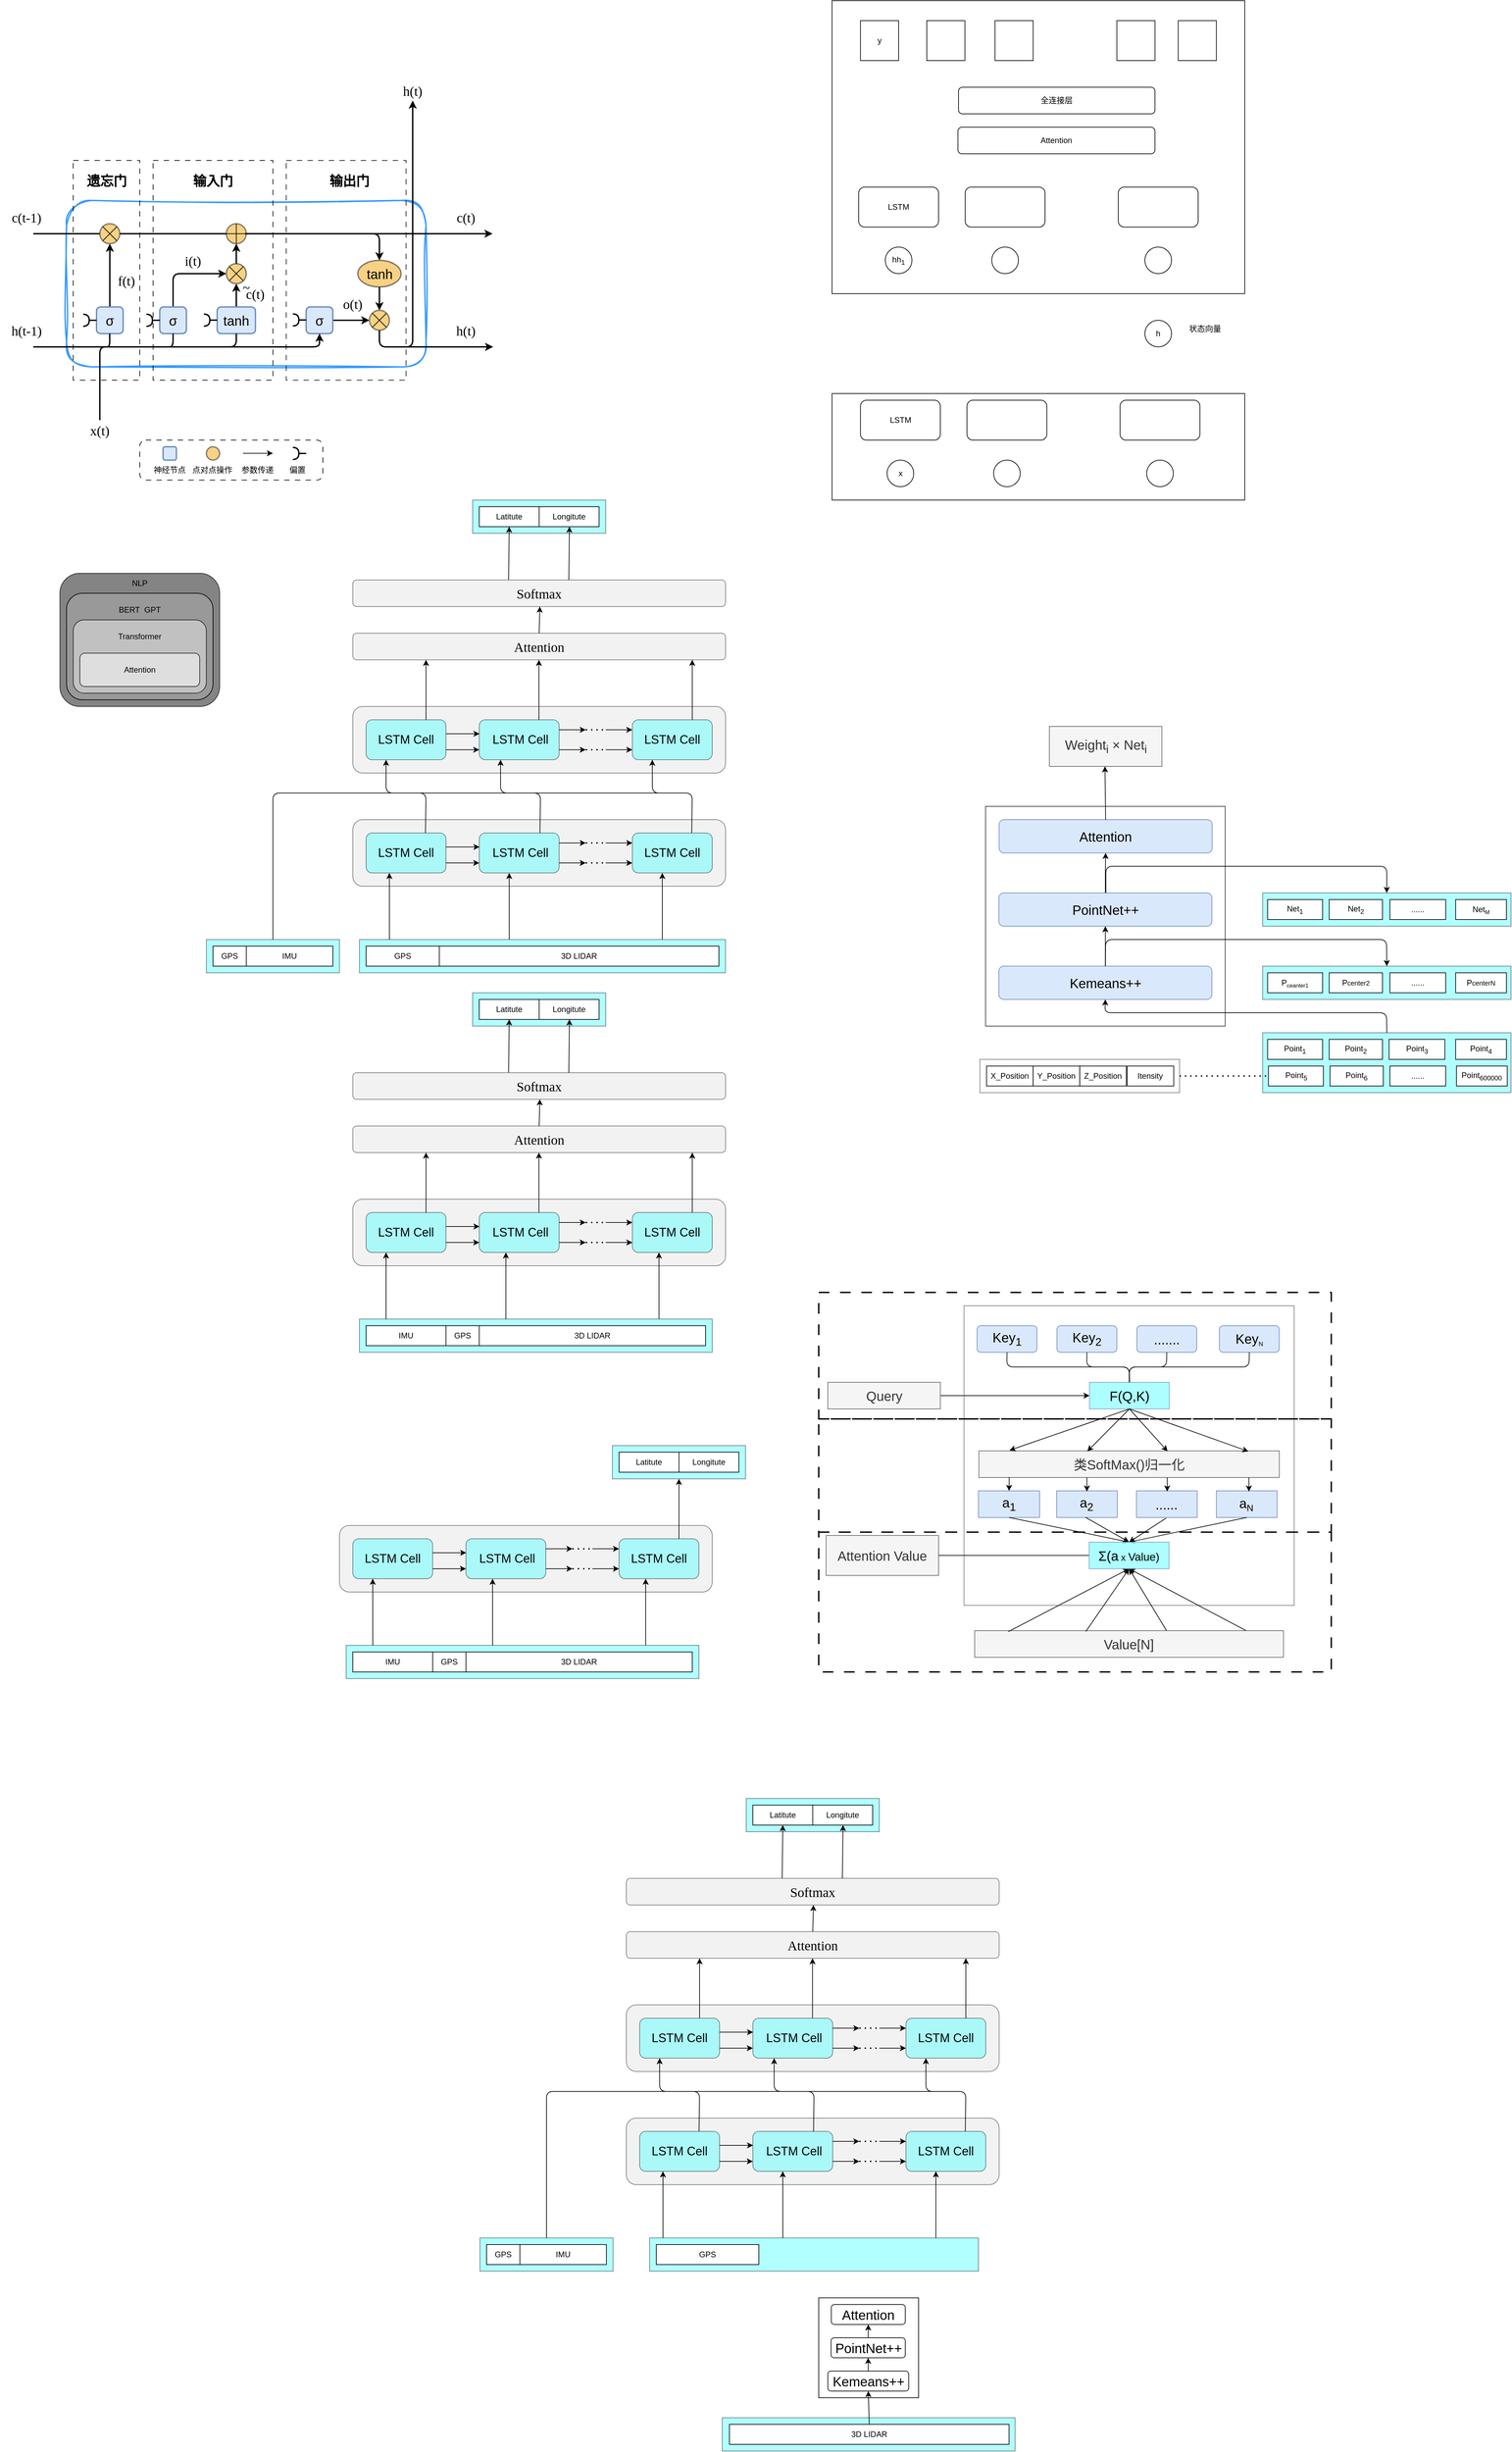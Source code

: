 <mxfile version="26.1.1">
  <diagram name="第 1 页" id="X4bhso8mjWjQhcnnOzam">
    <mxGraphModel dx="4776" dy="4353" grid="1" gridSize="10" guides="1" tooltips="1" connect="1" arrows="1" fold="1" page="1" pageScale="1" pageWidth="827" pageHeight="1169" math="0" shadow="0">
      <root>
        <mxCell id="0" />
        <mxCell id="1" parent="0" />
        <mxCell id="pVM85VVzEngOV5LKcyKx-72" value="" style="rounded=0;whiteSpace=wrap;html=1;fillColor=#66FFFF;opacity=50;" parent="1" vertex="1">
          <mxGeometry x="1085" y="3520" width="440" height="50" as="geometry" />
        </mxCell>
        <mxCell id="7pnD-s4xEfT34ncrThPy-457" value="" style="rounded=0;whiteSpace=wrap;html=1;gradientColor=none;fillColor=none;" parent="1" vertex="1">
          <mxGeometry x="1250" y="-110" width="620" height="440" as="geometry" />
        </mxCell>
        <mxCell id="7pnD-s4xEfT34ncrThPy-440" value="" style="rounded=0;whiteSpace=wrap;html=1;dashed=1;dashPattern=8 8;strokeWidth=2;fillColor=none;" parent="1" vertex="1">
          <mxGeometry x="1230" y="2020" width="770" height="170" as="geometry" />
        </mxCell>
        <mxCell id="7pnD-s4xEfT34ncrThPy-456" value="\" style="rounded=0;whiteSpace=wrap;html=1;fillColor=none;opacity=80;" parent="1" vertex="1">
          <mxGeometry x="1480.62" y="1100" width="360" height="330" as="geometry" />
        </mxCell>
        <mxCell id="7pnD-s4xEfT34ncrThPy-376" value="" style="rounded=0;whiteSpace=wrap;html=1;fillColor=none;opacity=50;" parent="1" vertex="1">
          <mxGeometry x="1448.25" y="1850" width="496" height="450" as="geometry" />
        </mxCell>
        <mxCell id="7pnD-s4xEfT34ncrThPy-441" value="" style="rounded=0;whiteSpace=wrap;html=1;dashed=1;dashPattern=8 8;strokeWidth=2;fillColor=none;" parent="1" vertex="1">
          <mxGeometry x="1230" y="2190" width="770" height="210" as="geometry" />
        </mxCell>
        <mxCell id="7pnD-s4xEfT34ncrThPy-438" value="" style="rounded=0;whiteSpace=wrap;html=1;dashed=1;dashPattern=8 8;strokeWidth=2;fillColor=none;fontStyle=1" parent="1" vertex="1">
          <mxGeometry x="1230.0" y="1830" width="770" height="190" as="geometry" />
        </mxCell>
        <mxCell id="0uVwrEN7Zl0lme6d3kHN-1" value="" style="rounded=1;whiteSpace=wrap;html=1;sketch=1;curveFitting=1;jiggle=2;strokeColor=#3399FF;strokeWidth=2;gradientColor=none;fillColor=none;" parent="1" vertex="1">
          <mxGeometry x="100" y="190" width="540" height="250" as="geometry" />
        </mxCell>
        <mxCell id="7pnD-s4xEfT34ncrThPy-138" value="" style="rounded=0;whiteSpace=wrap;html=1;fillColor=none;dashed=1;dashPattern=8 8;" parent="1" vertex="1">
          <mxGeometry x="230" y="130" width="180" height="330" as="geometry" />
        </mxCell>
        <mxCell id="0uVwrEN7Zl0lme6d3kHN-9" value="" style="ellipse;whiteSpace=wrap;html=1;aspect=fixed;fillColor=#f0a30a;strokeColor=light-dark(#171716, #c17f1f);fontColor=#000000;opacity=50;strokeWidth=2;" parent="1" vertex="1">
          <mxGeometry x="340" y="225" width="30" height="30" as="geometry" />
        </mxCell>
        <mxCell id="7pnD-s4xEfT34ncrThPy-137" value="" style="rounded=0;whiteSpace=wrap;html=1;fillColor=none;dashed=1;dashPattern=8 8;" parent="1" vertex="1">
          <mxGeometry x="110" y="130" width="100" height="330" as="geometry" />
        </mxCell>
        <mxCell id="7pnD-s4xEfT34ncrThPy-139" value="" style="rounded=0;whiteSpace=wrap;html=1;fillColor=none;dashed=1;dashPattern=8 8;strokeColor=light-dark(#151413, #c17f1f);" parent="1" vertex="1">
          <mxGeometry x="430" y="130" width="180" height="330" as="geometry" />
        </mxCell>
        <mxCell id="7pnD-s4xEfT34ncrThPy-92" style="edgeStyle=orthogonalEdgeStyle;rounded=0;orthogonalLoop=1;jettySize=auto;html=1;exitX=0.5;exitY=0;exitDx=0;exitDy=0;entryX=0.5;entryY=1;entryDx=0;entryDy=0;strokeWidth=2;" parent="1" source="0uVwrEN7Zl0lme6d3kHN-2" target="0uVwrEN7Zl0lme6d3kHN-8" edge="1">
          <mxGeometry relative="1" as="geometry" />
        </mxCell>
        <mxCell id="0uVwrEN7Zl0lme6d3kHN-2" value="&lt;font style=&quot;font-size: 20px;&quot;&gt;σ&lt;/font&gt;" style="rounded=1;whiteSpace=wrap;html=1;fillColor=#dae8fc;strokeColor=#6c8ebf;strokeWidth=2;" parent="1" vertex="1">
          <mxGeometry x="145" y="350" width="40" height="40" as="geometry" />
        </mxCell>
        <mxCell id="7pnD-s4xEfT34ncrThPy-89" style="edgeStyle=orthogonalEdgeStyle;rounded=1;orthogonalLoop=1;jettySize=auto;html=1;exitX=0.5;exitY=0;exitDx=0;exitDy=0;entryX=0;entryY=0.5;entryDx=0;entryDy=0;curved=0;strokeWidth=2;" parent="1" source="0uVwrEN7Zl0lme6d3kHN-3" target="0uVwrEN7Zl0lme6d3kHN-6" edge="1">
          <mxGeometry relative="1" as="geometry" />
        </mxCell>
        <mxCell id="0uVwrEN7Zl0lme6d3kHN-3" value="&lt;font style=&quot;font-size: 20px;&quot;&gt;σ&lt;/font&gt;" style="rounded=1;whiteSpace=wrap;html=1;fillColor=#dae8fc;strokeColor=#6c8ebf;strokeWidth=2;" parent="1" vertex="1">
          <mxGeometry x="240" y="350" width="40" height="40" as="geometry" />
        </mxCell>
        <mxCell id="7pnD-s4xEfT34ncrThPy-90" style="edgeStyle=orthogonalEdgeStyle;rounded=0;orthogonalLoop=1;jettySize=auto;html=1;exitX=0.5;exitY=0;exitDx=0;exitDy=0;entryX=0.5;entryY=1;entryDx=0;entryDy=0;strokeWidth=2;" parent="1" source="0uVwrEN7Zl0lme6d3kHN-4" target="0uVwrEN7Zl0lme6d3kHN-6" edge="1">
          <mxGeometry relative="1" as="geometry" />
        </mxCell>
        <mxCell id="0uVwrEN7Zl0lme6d3kHN-4" value="&lt;font style=&quot;font-size: 20px;&quot;&gt;tanh&lt;/font&gt;" style="rounded=1;whiteSpace=wrap;html=1;fillColor=#dae8fc;strokeColor=#6c8ebf;strokeWidth=2;" parent="1" vertex="1">
          <mxGeometry x="326.25" y="350" width="57.5" height="40" as="geometry" />
        </mxCell>
        <mxCell id="7pnD-s4xEfT34ncrThPy-94" style="edgeStyle=orthogonalEdgeStyle;rounded=0;orthogonalLoop=1;jettySize=auto;html=1;exitX=1;exitY=0.5;exitDx=0;exitDy=0;entryX=0;entryY=0.5;entryDx=0;entryDy=0;strokeWidth=2;" parent="1" source="0uVwrEN7Zl0lme6d3kHN-5" target="0uVwrEN7Zl0lme6d3kHN-11" edge="1">
          <mxGeometry relative="1" as="geometry" />
        </mxCell>
        <mxCell id="0uVwrEN7Zl0lme6d3kHN-5" value="&lt;font style=&quot;font-size: 20px;&quot;&gt;σ&lt;/font&gt;" style="rounded=1;whiteSpace=wrap;html=1;fillColor=#dae8fc;strokeColor=#6c8ebf;strokeWidth=2;" parent="1" vertex="1">
          <mxGeometry x="460" y="350" width="40" height="40" as="geometry" />
        </mxCell>
        <mxCell id="7pnD-s4xEfT34ncrThPy-93" style="edgeStyle=orthogonalEdgeStyle;rounded=0;orthogonalLoop=1;jettySize=auto;html=1;exitX=0.5;exitY=0;exitDx=0;exitDy=0;entryX=0.5;entryY=1;entryDx=0;entryDy=0;strokeWidth=2;" parent="1" source="0uVwrEN7Zl0lme6d3kHN-6" target="0uVwrEN7Zl0lme6d3kHN-9" edge="1">
          <mxGeometry relative="1" as="geometry" />
        </mxCell>
        <mxCell id="0uVwrEN7Zl0lme6d3kHN-6" value="" style="ellipse;whiteSpace=wrap;html=1;aspect=fixed;fillColor=#f0a30a;strokeColor=light-dark(#100f0f, #c17f1f);fontColor=#000000;opacity=50;strokeWidth=2;" parent="1" vertex="1">
          <mxGeometry x="340" y="285" width="30" height="30" as="geometry" />
        </mxCell>
        <mxCell id="7pnD-s4xEfT34ncrThPy-102" style="edgeStyle=orthogonalEdgeStyle;rounded=0;orthogonalLoop=1;jettySize=auto;html=1;exitX=0.5;exitY=1;exitDx=0;exitDy=0;entryX=0.5;entryY=0;entryDx=0;entryDy=0;strokeWidth=2;" parent="1" source="0uVwrEN7Zl0lme6d3kHN-10" target="0uVwrEN7Zl0lme6d3kHN-11" edge="1">
          <mxGeometry relative="1" as="geometry" />
        </mxCell>
        <mxCell id="0uVwrEN7Zl0lme6d3kHN-10" value="&lt;font style=&quot;font-size: 20px;&quot;&gt;tanh&lt;/font&gt;" style="ellipse;whiteSpace=wrap;html=1;fillColor=#f0a30a;strokeColor=light-dark(#0f0f0f, #c17f1f);fontColor=#000000;opacity=50;strokeWidth=2;" parent="1" vertex="1">
          <mxGeometry x="537.5" y="280" width="65" height="40" as="geometry" />
        </mxCell>
        <mxCell id="7pnD-s4xEfT34ncrThPy-95" style="edgeStyle=orthogonalEdgeStyle;rounded=1;orthogonalLoop=1;jettySize=auto;html=1;exitX=0.5;exitY=1;exitDx=0;exitDy=0;curved=0;strokeWidth=2;" parent="1" source="0uVwrEN7Zl0lme6d3kHN-11" edge="1">
          <mxGeometry relative="1" as="geometry">
            <mxPoint x="740.909" y="410" as="targetPoint" />
            <Array as="points">
              <mxPoint x="570" y="410" />
            </Array>
          </mxGeometry>
        </mxCell>
        <mxCell id="0uVwrEN7Zl0lme6d3kHN-11" value="" style="ellipse;whiteSpace=wrap;html=1;aspect=fixed;fillColor=#f0a30a;strokeColor=light-dark(#151413, #c17f1f);fontColor=#000000;opacity=50;strokeWidth=2;" parent="1" vertex="1">
          <mxGeometry x="555" y="355" width="30" height="30" as="geometry" />
        </mxCell>
        <mxCell id="0uVwrEN7Zl0lme6d3kHN-12" value="" style="endArrow=none;html=1;rounded=0;entryX=0;entryY=0.5;entryDx=0;entryDy=0;strokeWidth=2;" parent="1" target="0uVwrEN7Zl0lme6d3kHN-8" edge="1">
          <mxGeometry width="50" height="50" relative="1" as="geometry">
            <mxPoint x="50" y="240" as="sourcePoint" />
            <mxPoint x="145" y="239.14" as="targetPoint" />
          </mxGeometry>
        </mxCell>
        <mxCell id="0uVwrEN7Zl0lme6d3kHN-13" value="" style="endArrow=none;html=1;rounded=0;exitX=1;exitY=0.5;exitDx=0;exitDy=0;entryX=0;entryY=0.5;entryDx=0;entryDy=0;strokeWidth=2;" parent="1" source="0uVwrEN7Zl0lme6d3kHN-8" target="0uVwrEN7Zl0lme6d3kHN-9" edge="1">
          <mxGeometry width="50" height="50" relative="1" as="geometry">
            <mxPoint x="185" y="239.14" as="sourcePoint" />
            <mxPoint x="335.0" y="239.14" as="targetPoint" />
          </mxGeometry>
        </mxCell>
        <mxCell id="0uVwrEN7Zl0lme6d3kHN-18" value="" style="endArrow=none;html=1;rounded=1;entryX=0.5;entryY=1;entryDx=0;entryDy=0;curved=0;strokeWidth=2;" parent="1" edge="1">
          <mxGeometry width="50" height="50" relative="1" as="geometry">
            <mxPoint x="150" y="520" as="sourcePoint" />
            <mxPoint x="164.74" y="390" as="targetPoint" />
            <Array as="points">
              <mxPoint x="150" y="410" />
              <mxPoint x="165" y="410" />
            </Array>
          </mxGeometry>
        </mxCell>
        <mxCell id="0uVwrEN7Zl0lme6d3kHN-19" value="" style="endArrow=none;html=1;rounded=1;entryX=0.5;entryY=1;entryDx=0;entryDy=0;curved=0;strokeWidth=2;" parent="1" target="0uVwrEN7Zl0lme6d3kHN-3" edge="1">
          <mxGeometry width="50" height="50" relative="1" as="geometry">
            <mxPoint x="190" y="410" as="sourcePoint" />
            <mxPoint x="280" y="390" as="targetPoint" />
            <Array as="points">
              <mxPoint x="240" y="410" />
              <mxPoint x="260" y="410" />
            </Array>
          </mxGeometry>
        </mxCell>
        <mxCell id="_0N-Sy6J2zML003YdObA-2" value="" style="rounded=1;whiteSpace=wrap;html=1;fillColor=#666666;opacity=80;" parent="1" vertex="1">
          <mxGeometry x="90" y="750" width="240" height="200" as="geometry" />
        </mxCell>
        <mxCell id="_0N-Sy6J2zML003YdObA-3" value="" style="rounded=1;whiteSpace=wrap;html=1;fillColor=#999999;" parent="1" vertex="1">
          <mxGeometry x="100" y="780" width="220" height="160" as="geometry" />
        </mxCell>
        <mxCell id="_0N-Sy6J2zML003YdObA-4" value="" style="rounded=1;whiteSpace=wrap;html=1;fillColor=#CCCCCC;opacity=80;" parent="1" vertex="1">
          <mxGeometry x="110" y="820" width="200" height="110" as="geometry" />
        </mxCell>
        <mxCell id="_0N-Sy6J2zML003YdObA-5" value="" style="rounded=1;whiteSpace=wrap;html=1;fillColor=#E6E6E6;opacity=80;" parent="1" vertex="1">
          <mxGeometry x="120" y="870" width="180" height="50" as="geometry" />
        </mxCell>
        <mxCell id="_0N-Sy6J2zML003YdObA-6" value="NLP" style="text;html=1;align=center;verticalAlign=middle;whiteSpace=wrap;rounded=0;" parent="1" vertex="1">
          <mxGeometry x="180" y="750" width="60" height="30" as="geometry" />
        </mxCell>
        <mxCell id="_0N-Sy6J2zML003YdObA-7" value="BERT&amp;nbsp; GPT" style="text;html=1;align=center;verticalAlign=middle;whiteSpace=wrap;rounded=0;" parent="1" vertex="1">
          <mxGeometry x="170" y="790" width="80" height="30" as="geometry" />
        </mxCell>
        <mxCell id="_0N-Sy6J2zML003YdObA-8" value="Transformer" style="text;html=1;align=center;verticalAlign=middle;whiteSpace=wrap;rounded=0;" parent="1" vertex="1">
          <mxGeometry x="180" y="830" width="60" height="30" as="geometry" />
        </mxCell>
        <mxCell id="_0N-Sy6J2zML003YdObA-9" value="Attention" style="text;html=1;align=center;verticalAlign=middle;whiteSpace=wrap;rounded=0;" parent="1" vertex="1">
          <mxGeometry x="180" y="880" width="60" height="30" as="geometry" />
        </mxCell>
        <mxCell id="7pnD-s4xEfT34ncrThPy-17" value="" style="rounded=1;whiteSpace=wrap;html=1;" parent="1" vertex="1">
          <mxGeometry x="1680" y="170" width="120" height="60" as="geometry" />
        </mxCell>
        <mxCell id="7pnD-s4xEfT34ncrThPy-18" value="" style="rounded=1;whiteSpace=wrap;html=1;" parent="1" vertex="1">
          <mxGeometry x="1450" y="170" width="120" height="60" as="geometry" />
        </mxCell>
        <mxCell id="7pnD-s4xEfT34ncrThPy-19" value="LSTM" style="rounded=1;whiteSpace=wrap;html=1;" parent="1" vertex="1">
          <mxGeometry x="1290" y="170" width="120" height="60" as="geometry" />
        </mxCell>
        <mxCell id="7pnD-s4xEfT34ncrThPy-20" value="Attention" style="rounded=1;whiteSpace=wrap;html=1;" parent="1" vertex="1">
          <mxGeometry x="1439.12" y="80" width="296" height="40" as="geometry" />
        </mxCell>
        <mxCell id="7pnD-s4xEfT34ncrThPy-21" value="&lt;font face=&quot;Verdana&quot; style=&quot;font-size: 20px;&quot;&gt;Attention&lt;/font&gt;" style="rounded=1;whiteSpace=wrap;html=1;fillColor=#E6E6E6;opacity=50;" parent="1" vertex="1">
          <mxGeometry x="530" y="840" width="560" height="40" as="geometry" />
        </mxCell>
        <mxCell id="7pnD-s4xEfT34ncrThPy-26" value="" style="rounded=1;whiteSpace=wrap;html=1;fillColor=#E6E6E6;opacity=50;" parent="1" vertex="1">
          <mxGeometry x="530" y="1120" width="560" height="100" as="geometry" />
        </mxCell>
        <mxCell id="7pnD-s4xEfT34ncrThPy-27" value="" style="rounded=1;whiteSpace=wrap;html=1;fillColor=#66FFFF;opacity=50;" parent="1" vertex="1">
          <mxGeometry x="550" y="1140" width="120" height="60" as="geometry" />
        </mxCell>
        <mxCell id="7pnD-s4xEfT34ncrThPy-28" value="" style="rounded=1;whiteSpace=wrap;html=1;fillColor=#66FFFF;opacity=50;" parent="1" vertex="1">
          <mxGeometry x="720" y="1140" width="120" height="60" as="geometry" />
        </mxCell>
        <mxCell id="7pnD-s4xEfT34ncrThPy-29" value="" style="rounded=1;whiteSpace=wrap;html=1;fillColor=#66FFFF;opacity=50;" parent="1" vertex="1">
          <mxGeometry x="950" y="1140" width="120" height="60" as="geometry" />
        </mxCell>
        <mxCell id="7pnD-s4xEfT34ncrThPy-30" value="全连接层" style="rounded=1;whiteSpace=wrap;html=1;" parent="1" vertex="1">
          <mxGeometry x="1440" y="20" width="295.12" height="40" as="geometry" />
        </mxCell>
        <mxCell id="7pnD-s4xEfT34ncrThPy-31" value="hh&lt;sub&gt;1&lt;/sub&gt;" style="ellipse;whiteSpace=wrap;html=1;aspect=fixed;" parent="1" vertex="1">
          <mxGeometry x="1330" y="260" width="40" height="40" as="geometry" />
        </mxCell>
        <mxCell id="7pnD-s4xEfT34ncrThPy-33" value="" style="ellipse;whiteSpace=wrap;html=1;aspect=fixed;" parent="1" vertex="1">
          <mxGeometry x="1490" y="260" width="40" height="40" as="geometry" />
        </mxCell>
        <mxCell id="7pnD-s4xEfT34ncrThPy-34" value="" style="ellipse;whiteSpace=wrap;html=1;aspect=fixed;" parent="1" vertex="1">
          <mxGeometry x="1720" y="260" width="40" height="40" as="geometry" />
        </mxCell>
        <mxCell id="7pnD-s4xEfT34ncrThPy-41" value="&lt;font style=&quot;font-size: 20px;&quot;&gt;Attention&lt;/font&gt;" style="rounded=1;whiteSpace=wrap;html=1;fillColor=#dae8fc;strokeColor=#6c8ebf;" parent="1" vertex="1">
          <mxGeometry x="1501" y="1120" width="320" height="50" as="geometry" />
        </mxCell>
        <mxCell id="ev7VsVAhJeGhQ74X6_n3-3" style="edgeStyle=orthogonalEdgeStyle;rounded=0;orthogonalLoop=1;jettySize=auto;html=1;exitX=0.5;exitY=0;exitDx=0;exitDy=0;entryX=0.5;entryY=1;entryDx=0;entryDy=0;" parent="1" source="7pnD-s4xEfT34ncrThPy-42" target="7pnD-s4xEfT34ncrThPy-41" edge="1">
          <mxGeometry relative="1" as="geometry" />
        </mxCell>
        <mxCell id="7pnD-s4xEfT34ncrThPy-42" value="&lt;font style=&quot;font-size: 20px;&quot;&gt;PointNet++&lt;/font&gt;" style="rounded=1;whiteSpace=wrap;html=1;fillColor=#dae8fc;strokeColor=#6c8ebf;" parent="1" vertex="1">
          <mxGeometry x="1500.62" y="1230" width="320" height="50" as="geometry" />
        </mxCell>
        <mxCell id="ev7VsVAhJeGhQ74X6_n3-2" style="edgeStyle=orthogonalEdgeStyle;rounded=0;orthogonalLoop=1;jettySize=auto;html=1;exitX=0.5;exitY=0;exitDx=0;exitDy=0;entryX=0.5;entryY=1;entryDx=0;entryDy=0;" parent="1" source="7pnD-s4xEfT34ncrThPy-43" target="7pnD-s4xEfT34ncrThPy-42" edge="1">
          <mxGeometry relative="1" as="geometry" />
        </mxCell>
        <mxCell id="7pnD-s4xEfT34ncrThPy-43" value="&lt;font style=&quot;font-size: 20px;&quot;&gt;Kemeans++&lt;/font&gt;" style="rounded=1;whiteSpace=wrap;html=1;fillColor=#dae8fc;strokeColor=#6c8ebf;" parent="1" vertex="1">
          <mxGeometry x="1500.62" y="1340" width="320" height="50" as="geometry" />
        </mxCell>
        <mxCell id="7pnD-s4xEfT34ncrThPy-45" value="" style="endArrow=classic;html=1;rounded=0;entryX=0.003;entryY=0.35;entryDx=0;entryDy=0;entryPerimeter=0;" parent="1" target="7pnD-s4xEfT34ncrThPy-28" edge="1">
          <mxGeometry width="50" height="50" relative="1" as="geometry">
            <mxPoint x="670" y="1161" as="sourcePoint" />
            <mxPoint x="720" y="1150" as="targetPoint" />
          </mxGeometry>
        </mxCell>
        <mxCell id="7pnD-s4xEfT34ncrThPy-46" value="" style="endArrow=classic;html=1;rounded=0;exitX=1;exitY=0.75;exitDx=0;exitDy=0;entryX=0;entryY=0.75;entryDx=0;entryDy=0;" parent="1" source="7pnD-s4xEfT34ncrThPy-27" target="7pnD-s4xEfT34ncrThPy-28" edge="1">
          <mxGeometry width="50" height="50" relative="1" as="geometry">
            <mxPoint x="670" y="1200" as="sourcePoint" />
            <mxPoint x="720" y="1150" as="targetPoint" />
          </mxGeometry>
        </mxCell>
        <mxCell id="7pnD-s4xEfT34ncrThPy-47" value="" style="endArrow=classic;html=1;rounded=0;exitX=1;exitY=0.75;exitDx=0;exitDy=0;" parent="1" source="7pnD-s4xEfT34ncrThPy-28" edge="1">
          <mxGeometry width="50" height="50" relative="1" as="geometry">
            <mxPoint x="860" y="1180" as="sourcePoint" />
            <mxPoint x="880" y="1185" as="targetPoint" />
          </mxGeometry>
        </mxCell>
        <mxCell id="7pnD-s4xEfT34ncrThPy-48" value="" style="endArrow=classic;html=1;rounded=0;exitX=1;exitY=0.25;exitDx=0;exitDy=0;entryX=0.625;entryY=0.35;entryDx=0;entryDy=0;entryPerimeter=0;" parent="1" source="7pnD-s4xEfT34ncrThPy-28" target="7pnD-s4xEfT34ncrThPy-26" edge="1">
          <mxGeometry width="50" height="50" relative="1" as="geometry">
            <mxPoint x="870" y="1180" as="sourcePoint" />
            <mxPoint x="870" y="1155" as="targetPoint" />
          </mxGeometry>
        </mxCell>
        <mxCell id="7pnD-s4xEfT34ncrThPy-52" value="" style="endArrow=classic;html=1;rounded=0;exitX=1;exitY=0.25;exitDx=0;exitDy=0;entryX=0;entryY=0.25;entryDx=0;entryDy=0;" parent="1" target="7pnD-s4xEfT34ncrThPy-29" edge="1">
          <mxGeometry width="50" height="50" relative="1" as="geometry">
            <mxPoint x="910" y="1155" as="sourcePoint" />
            <mxPoint x="960" y="1070" as="targetPoint" />
          </mxGeometry>
        </mxCell>
        <mxCell id="7pnD-s4xEfT34ncrThPy-53" value="" style="endArrow=classic;html=1;rounded=0;exitX=1;exitY=0.75;exitDx=0;exitDy=0;entryX=0;entryY=0.75;entryDx=0;entryDy=0;" parent="1" target="7pnD-s4xEfT34ncrThPy-29" edge="1">
          <mxGeometry width="50" height="50" relative="1" as="geometry">
            <mxPoint x="910" y="1185" as="sourcePoint" />
            <mxPoint x="990" y="1169.74" as="targetPoint" />
          </mxGeometry>
        </mxCell>
        <mxCell id="7pnD-s4xEfT34ncrThPy-55" value="" style="endArrow=none;dashed=1;html=1;dashPattern=1 3;strokeWidth=2;rounded=0;exitX=0;exitY=0.25;exitDx=0;exitDy=0;entryX=1;entryY=0.25;entryDx=0;entryDy=0;" parent="1" edge="1">
          <mxGeometry width="50" height="50" relative="1" as="geometry">
            <mxPoint x="880" y="1155" as="sourcePoint" />
            <mxPoint x="910" y="1155" as="targetPoint" />
          </mxGeometry>
        </mxCell>
        <mxCell id="7pnD-s4xEfT34ncrThPy-57" value="" style="endArrow=none;dashed=1;html=1;dashPattern=1 3;strokeWidth=2;rounded=0;exitX=0;exitY=0.75;exitDx=0;exitDy=0;entryX=1;entryY=0.75;entryDx=0;entryDy=0;" parent="1" edge="1">
          <mxGeometry width="50" height="50" relative="1" as="geometry">
            <mxPoint x="880" y="1185" as="sourcePoint" />
            <mxPoint x="910" y="1185" as="targetPoint" />
          </mxGeometry>
        </mxCell>
        <mxCell id="7pnD-s4xEfT34ncrThPy-61" value="" style="rounded=0;whiteSpace=wrap;html=1;fillColor=#66FFFF;opacity=50;" parent="1" vertex="1">
          <mxGeometry x="540" y="1300" width="550" height="50" as="geometry" />
        </mxCell>
        <mxCell id="7pnD-s4xEfT34ncrThPy-64" value="GPS" style="rounded=0;whiteSpace=wrap;html=1;" parent="1" vertex="1">
          <mxGeometry x="550" y="1310" width="110" height="30" as="geometry" />
        </mxCell>
        <mxCell id="7pnD-s4xEfT34ncrThPy-65" value="3D LIDAR" style="rounded=0;whiteSpace=wrap;html=1;" parent="1" vertex="1">
          <mxGeometry x="660" y="1310" width="420" height="30" as="geometry" />
        </mxCell>
        <mxCell id="7pnD-s4xEfT34ncrThPy-69" value="&lt;font style=&quot;font-size: 18px;&quot;&gt;LSTM Cell&lt;/font&gt;" style="text;html=1;align=center;verticalAlign=middle;whiteSpace=wrap;rounded=0;" parent="1" vertex="1">
          <mxGeometry x="565" y="1155" width="90" height="30" as="geometry" />
        </mxCell>
        <mxCell id="7pnD-s4xEfT34ncrThPy-72" value="&lt;font style=&quot;font-size: 18px;&quot;&gt;LSTM Cell&lt;/font&gt;" style="text;html=1;align=center;verticalAlign=middle;whiteSpace=wrap;rounded=0;" parent="1" vertex="1">
          <mxGeometry x="737" y="1155" width="90" height="30" as="geometry" />
        </mxCell>
        <mxCell id="7pnD-s4xEfT34ncrThPy-73" value="&lt;font style=&quot;font-size: 18px;&quot;&gt;LSTM Cell&lt;/font&gt;" style="text;html=1;align=center;verticalAlign=middle;whiteSpace=wrap;rounded=0;" parent="1" vertex="1">
          <mxGeometry x="965" y="1155" width="90" height="30" as="geometry" />
        </mxCell>
        <mxCell id="7pnD-s4xEfT34ncrThPy-83" value="" style="endArrow=none;html=1;rounded=0;exitX=0.5;exitY=1;exitDx=0;exitDy=0;entryX=0.5;entryY=0;entryDx=0;entryDy=0;" parent="1" source="0uVwrEN7Zl0lme6d3kHN-9" target="0uVwrEN7Zl0lme6d3kHN-9" edge="1">
          <mxGeometry width="50" height="50" relative="1" as="geometry">
            <mxPoint x="340" y="180" as="sourcePoint" />
            <mxPoint x="390" y="130" as="targetPoint" />
          </mxGeometry>
        </mxCell>
        <mxCell id="0uVwrEN7Zl0lme6d3kHN-8" value="" style="ellipse;whiteSpace=wrap;html=1;aspect=fixed;fillColor=#f0a30a;strokeColor=light-dark(#151414, #c17f1f);fontColor=#000000;opacity=50;strokeWidth=2;" parent="1" vertex="1">
          <mxGeometry x="150" y="225" width="30" height="30" as="geometry" />
        </mxCell>
        <mxCell id="7pnD-s4xEfT34ncrThPy-85" value="" style="endArrow=none;html=1;rounded=0;exitX=0;exitY=1;exitDx=0;exitDy=0;entryX=1;entryY=0;entryDx=0;entryDy=0;" parent="1" source="0uVwrEN7Zl0lme6d3kHN-6" target="0uVwrEN7Zl0lme6d3kHN-6" edge="1">
          <mxGeometry width="50" height="50" relative="1" as="geometry">
            <mxPoint x="270" y="330" as="sourcePoint" />
            <mxPoint x="320" y="280" as="targetPoint" />
          </mxGeometry>
        </mxCell>
        <mxCell id="7pnD-s4xEfT34ncrThPy-86" value="" style="endArrow=none;html=1;rounded=0;exitX=0;exitY=0;exitDx=0;exitDy=0;entryX=1;entryY=1;entryDx=0;entryDy=0;" parent="1" source="0uVwrEN7Zl0lme6d3kHN-6" target="0uVwrEN7Zl0lme6d3kHN-6" edge="1">
          <mxGeometry width="50" height="50" relative="1" as="geometry">
            <mxPoint x="300" y="200" as="sourcePoint" />
            <mxPoint x="350" y="150" as="targetPoint" />
          </mxGeometry>
        </mxCell>
        <mxCell id="7pnD-s4xEfT34ncrThPy-98" value="" style="endArrow=classic;html=1;rounded=1;curved=0;strokeWidth=2;" parent="1" edge="1">
          <mxGeometry width="50" height="50" relative="1" as="geometry">
            <mxPoint x="550" y="240" as="sourcePoint" />
            <mxPoint x="570" y="280" as="targetPoint" />
            <Array as="points">
              <mxPoint x="570" y="240" />
            </Array>
          </mxGeometry>
        </mxCell>
        <mxCell id="7pnD-s4xEfT34ncrThPy-100" value="" style="endArrow=none;html=1;rounded=0;exitX=0;exitY=1;exitDx=0;exitDy=0;entryX=1;entryY=0;entryDx=0;entryDy=0;" parent="1" source="0uVwrEN7Zl0lme6d3kHN-8" target="0uVwrEN7Zl0lme6d3kHN-8" edge="1">
          <mxGeometry width="50" height="50" relative="1" as="geometry">
            <mxPoint x="150" y="260" as="sourcePoint" />
            <mxPoint x="180" y="230" as="targetPoint" />
          </mxGeometry>
        </mxCell>
        <mxCell id="7pnD-s4xEfT34ncrThPy-101" value="" style="endArrow=none;html=1;rounded=0;exitX=0;exitY=0;exitDx=0;exitDy=0;entryX=1;entryY=1;entryDx=0;entryDy=0;" parent="1" source="0uVwrEN7Zl0lme6d3kHN-8" target="0uVwrEN7Zl0lme6d3kHN-8" edge="1">
          <mxGeometry width="50" height="50" relative="1" as="geometry">
            <mxPoint x="170" y="220" as="sourcePoint" />
            <mxPoint x="220" y="170" as="targetPoint" />
          </mxGeometry>
        </mxCell>
        <mxCell id="7pnD-s4xEfT34ncrThPy-104" value="" style="endArrow=none;html=1;rounded=0;exitX=0;exitY=1;exitDx=0;exitDy=0;entryX=1;entryY=0;entryDx=0;entryDy=0;" parent="1" source="0uVwrEN7Zl0lme6d3kHN-11" target="0uVwrEN7Zl0lme6d3kHN-11" edge="1">
          <mxGeometry width="50" height="50" relative="1" as="geometry">
            <mxPoint x="540" y="520" as="sourcePoint" />
            <mxPoint x="590" y="470" as="targetPoint" />
          </mxGeometry>
        </mxCell>
        <mxCell id="7pnD-s4xEfT34ncrThPy-105" value="" style="endArrow=none;html=1;rounded=0;entryX=0;entryY=0;entryDx=0;entryDy=0;exitX=1;exitY=1;exitDx=0;exitDy=0;" parent="1" source="0uVwrEN7Zl0lme6d3kHN-11" target="0uVwrEN7Zl0lme6d3kHN-11" edge="1">
          <mxGeometry width="50" height="50" relative="1" as="geometry">
            <mxPoint x="520" y="510" as="sourcePoint" />
            <mxPoint x="570" y="460" as="targetPoint" />
          </mxGeometry>
        </mxCell>
        <mxCell id="7pnD-s4xEfT34ncrThPy-106" value="" style="endArrow=classic;html=1;rounded=0;exitX=0.936;exitY=0.5;exitDx=0;exitDy=0;exitPerimeter=0;strokeWidth=2;" parent="1" source="0uVwrEN7Zl0lme6d3kHN-9" edge="1">
          <mxGeometry width="50" height="50" relative="1" as="geometry">
            <mxPoint x="375" y="239.84" as="sourcePoint" />
            <mxPoint x="740" y="240" as="targetPoint" />
          </mxGeometry>
        </mxCell>
        <mxCell id="7pnD-s4xEfT34ncrThPy-108" value="" style="endArrow=classic;html=1;rounded=1;curved=0;strokeWidth=2;" parent="1" edge="1">
          <mxGeometry width="50" height="50" relative="1" as="geometry">
            <mxPoint x="580" y="410" as="sourcePoint" />
            <mxPoint x="620" y="40" as="targetPoint" />
            <Array as="points">
              <mxPoint x="620" y="410" />
            </Array>
          </mxGeometry>
        </mxCell>
        <mxCell id="7pnD-s4xEfT34ncrThPy-109" value="&lt;font style=&quot;font-size: 20px;&quot; face=&quot;Verdana&quot;&gt;c(t-1)&lt;/font&gt;" style="text;html=1;align=center;verticalAlign=middle;whiteSpace=wrap;rounded=0;" parent="1" vertex="1">
          <mxGeometry x="10" y="200" width="60" height="30" as="geometry" />
        </mxCell>
        <mxCell id="7pnD-s4xEfT34ncrThPy-110" value="&lt;font style=&quot;font-size: 20px;&quot; face=&quot;Verdana&quot;&gt;h(t-1)&lt;/font&gt;" style="text;html=1;align=center;verticalAlign=middle;whiteSpace=wrap;rounded=0;" parent="1" vertex="1">
          <mxGeometry y="370" width="80" height="30" as="geometry" />
        </mxCell>
        <mxCell id="7pnD-s4xEfT34ncrThPy-111" value="&lt;font style=&quot;font-size: 20px;&quot; face=&quot;Verdana&quot;&gt;f(t)&lt;/font&gt;" style="text;html=1;align=center;verticalAlign=middle;whiteSpace=wrap;rounded=0;" parent="1" vertex="1">
          <mxGeometry x="170" y="295" width="40" height="30" as="geometry" />
        </mxCell>
        <mxCell id="7pnD-s4xEfT34ncrThPy-112" value="&lt;font style=&quot;font-size: 20px;&quot; face=&quot;Verdana&quot;&gt;i(t)&lt;/font&gt;" style="text;html=1;align=center;verticalAlign=middle;whiteSpace=wrap;rounded=0;" parent="1" vertex="1">
          <mxGeometry x="270" y="265" width="40" height="30" as="geometry" />
        </mxCell>
        <mxCell id="7pnD-s4xEfT34ncrThPy-113" value="&lt;font style=&quot;font-size: 20px;&quot; face=&quot;Verdana&quot;&gt;c(t)&lt;/font&gt;" style="text;html=1;align=center;verticalAlign=middle;whiteSpace=wrap;rounded=0;" parent="1" vertex="1">
          <mxGeometry x="357" y="315" width="53" height="30" as="geometry" />
        </mxCell>
        <mxCell id="7pnD-s4xEfT34ncrThPy-115" value="" style="endArrow=none;html=1;rounded=1;entryX=0.5;entryY=1;entryDx=0;entryDy=0;curved=0;strokeWidth=2;" parent="1" target="0uVwrEN7Zl0lme6d3kHN-4" edge="1">
          <mxGeometry width="50" height="50" relative="1" as="geometry">
            <mxPoint x="320" y="410" as="sourcePoint" />
            <mxPoint x="380" y="410" as="targetPoint" />
            <Array as="points">
              <mxPoint x="355" y="410" />
            </Array>
          </mxGeometry>
        </mxCell>
        <mxCell id="7pnD-s4xEfT34ncrThPy-116" value="" style="endArrow=classic;html=1;rounded=1;entryX=0.5;entryY=1;entryDx=0;entryDy=0;curved=0;strokeWidth=2;" parent="1" target="0uVwrEN7Zl0lme6d3kHN-5" edge="1">
          <mxGeometry width="50" height="50" relative="1" as="geometry">
            <mxPoint x="50" y="410" as="sourcePoint" />
            <mxPoint x="160" y="370" as="targetPoint" />
            <Array as="points">
              <mxPoint x="480" y="410" />
            </Array>
          </mxGeometry>
        </mxCell>
        <mxCell id="7pnD-s4xEfT34ncrThPy-117" value="&lt;font face=&quot;Verdana&quot; style=&quot;font-size: 20px;&quot;&gt;~&lt;/font&gt;" style="text;html=1;align=center;verticalAlign=middle;whiteSpace=wrap;rounded=0;" parent="1" vertex="1">
          <mxGeometry x="350" y="315" width="40" height="10" as="geometry" />
        </mxCell>
        <mxCell id="7pnD-s4xEfT34ncrThPy-122" value="" style="ellipse;whiteSpace=wrap;html=1;align=center;aspect=fixed;fillColor=none;strokeColor=none;resizable=0;perimeter=centerPerimeter;rotatable=0;allowArrows=0;points=[];outlineConnect=1;" parent="1" vertex="1">
          <mxGeometry x="120" y="360" width="10" height="10" as="geometry" />
        </mxCell>
        <mxCell id="7pnD-s4xEfT34ncrThPy-125" value="" style="rounded=0;orthogonalLoop=1;jettySize=auto;html=1;endArrow=halfCircle;endFill=0;endSize=6;strokeWidth=2;sketch=0;fontSize=12;curved=1;" parent="1" edge="1">
          <mxGeometry relative="1" as="geometry">
            <mxPoint x="145" y="370" as="sourcePoint" />
            <mxPoint x="125" y="370" as="targetPoint" />
          </mxGeometry>
        </mxCell>
        <mxCell id="7pnD-s4xEfT34ncrThPy-126" value="" style="rounded=0;orthogonalLoop=1;jettySize=auto;html=1;endArrow=halfCircle;endFill=0;endSize=6;strokeWidth=2;sketch=0;fontSize=12;curved=1;" parent="1" edge="1">
          <mxGeometry relative="1" as="geometry">
            <mxPoint x="240" y="370" as="sourcePoint" />
            <mxPoint x="220" y="370" as="targetPoint" />
          </mxGeometry>
        </mxCell>
        <mxCell id="7pnD-s4xEfT34ncrThPy-128" value="" style="rounded=0;orthogonalLoop=1;jettySize=auto;html=1;endArrow=halfCircle;endFill=0;endSize=6;strokeWidth=2;sketch=0;fontSize=12;curved=1;" parent="1" edge="1">
          <mxGeometry relative="1" as="geometry">
            <mxPoint x="326.25" y="369.77" as="sourcePoint" />
            <mxPoint x="306.25" y="369.77" as="targetPoint" />
          </mxGeometry>
        </mxCell>
        <mxCell id="7pnD-s4xEfT34ncrThPy-129" value="" style="rounded=0;orthogonalLoop=1;jettySize=auto;html=1;endArrow=halfCircle;endFill=0;endSize=6;strokeWidth=2;sketch=0;fontSize=12;curved=1;" parent="1" edge="1">
          <mxGeometry relative="1" as="geometry">
            <mxPoint x="460" y="369.52" as="sourcePoint" />
            <mxPoint x="440" y="369.52" as="targetPoint" />
          </mxGeometry>
        </mxCell>
        <mxCell id="7pnD-s4xEfT34ncrThPy-130" value="" style="endArrow=none;html=1;rounded=0;exitX=0;exitY=0.5;exitDx=0;exitDy=0;entryX=1;entryY=0.5;entryDx=0;entryDy=0;" parent="1" source="0uVwrEN7Zl0lme6d3kHN-9" target="0uVwrEN7Zl0lme6d3kHN-9" edge="1">
          <mxGeometry width="50" height="50" relative="1" as="geometry">
            <mxPoint x="335.0" y="239.14" as="sourcePoint" />
            <mxPoint x="375.0" y="239.14" as="targetPoint" />
          </mxGeometry>
        </mxCell>
        <mxCell id="7pnD-s4xEfT34ncrThPy-131" value="" style="endArrow=none;html=1;rounded=0;exitX=0.5;exitY=1;exitDx=0;exitDy=0;entryX=0.5;entryY=0;entryDx=0;entryDy=0;" parent="1" source="0uVwrEN7Zl0lme6d3kHN-9" target="0uVwrEN7Zl0lme6d3kHN-9" edge="1">
          <mxGeometry width="50" height="50" relative="1" as="geometry">
            <mxPoint x="290" y="190" as="sourcePoint" />
            <mxPoint x="340" y="140" as="targetPoint" />
          </mxGeometry>
        </mxCell>
        <mxCell id="7pnD-s4xEfT34ncrThPy-133" value="&lt;font style=&quot;font-size: 20px;&quot; face=&quot;Verdana&quot;&gt;h(t)&lt;/font&gt;" style="text;html=1;align=center;verticalAlign=middle;whiteSpace=wrap;rounded=0;" parent="1" vertex="1">
          <mxGeometry x="590" y="10" width="60" height="30" as="geometry" />
        </mxCell>
        <mxCell id="7pnD-s4xEfT34ncrThPy-134" value="&lt;font style=&quot;font-size: 20px;&quot; face=&quot;Verdana&quot;&gt;c(t)&lt;/font&gt;" style="text;html=1;align=center;verticalAlign=middle;whiteSpace=wrap;rounded=0;" parent="1" vertex="1">
          <mxGeometry x="660" y="200" width="80" height="30" as="geometry" />
        </mxCell>
        <mxCell id="7pnD-s4xEfT34ncrThPy-135" value="&lt;font style=&quot;font-size: 20px;&quot; face=&quot;Verdana&quot;&gt;h(t)&lt;/font&gt;" style="text;html=1;align=center;verticalAlign=middle;whiteSpace=wrap;rounded=0;" parent="1" vertex="1">
          <mxGeometry x="660" y="370" width="80" height="30" as="geometry" />
        </mxCell>
        <mxCell id="7pnD-s4xEfT34ncrThPy-136" value="&lt;font style=&quot;font-size: 20px;&quot; face=&quot;Verdana&quot;&gt;o(t)&lt;/font&gt;" style="text;html=1;align=center;verticalAlign=middle;whiteSpace=wrap;rounded=0;" parent="1" vertex="1">
          <mxGeometry x="510" y="330" width="40" height="30" as="geometry" />
        </mxCell>
        <mxCell id="7pnD-s4xEfT34ncrThPy-142" value="&lt;span style=&quot;font-size: 20px;&quot;&gt;&lt;b&gt;输出门&lt;/b&gt;&lt;/span&gt;" style="text;html=1;align=center;verticalAlign=middle;whiteSpace=wrap;rounded=0;" parent="1" vertex="1">
          <mxGeometry x="465" y="145" width="120" height="30" as="geometry" />
        </mxCell>
        <mxCell id="7pnD-s4xEfT34ncrThPy-143" value="&lt;span style=&quot;font-size: 20px;&quot;&gt;&lt;b&gt;输入门&lt;/b&gt;&lt;/span&gt;" style="text;html=1;align=center;verticalAlign=middle;whiteSpace=wrap;rounded=0;" parent="1" vertex="1">
          <mxGeometry x="260" y="145" width="120" height="30" as="geometry" />
        </mxCell>
        <mxCell id="7pnD-s4xEfT34ncrThPy-144" value="&lt;span style=&quot;font-size: 20px;&quot;&gt;&lt;b&gt;遗忘门&lt;/b&gt;&lt;/span&gt;" style="text;html=1;align=center;verticalAlign=middle;whiteSpace=wrap;rounded=0;" parent="1" vertex="1">
          <mxGeometry x="112.5" y="145" width="95" height="30" as="geometry" />
        </mxCell>
        <mxCell id="7pnD-s4xEfT34ncrThPy-146" value="&lt;font style=&quot;font-size: 20px;&quot; face=&quot;Verdana&quot;&gt;x(t)&lt;/font&gt;" style="text;html=1;align=center;verticalAlign=middle;whiteSpace=wrap;rounded=0;" parent="1" vertex="1">
          <mxGeometry x="130" y="520" width="40" height="30" as="geometry" />
        </mxCell>
        <mxCell id="7pnD-s4xEfT34ncrThPy-147" value="" style="rounded=1;whiteSpace=wrap;html=1;fillColor=#E6E6E6;opacity=50;" parent="1" vertex="1">
          <mxGeometry x="510" y="2180" width="560" height="100" as="geometry" />
        </mxCell>
        <mxCell id="7pnD-s4xEfT34ncrThPy-148" value="" style="rounded=1;whiteSpace=wrap;html=1;fillColor=#66FFFF;opacity=50;" parent="1" vertex="1">
          <mxGeometry x="530" y="2200" width="120" height="60" as="geometry" />
        </mxCell>
        <mxCell id="7pnD-s4xEfT34ncrThPy-149" value="" style="rounded=1;whiteSpace=wrap;html=1;fillColor=#66FFFF;opacity=50;" parent="1" vertex="1">
          <mxGeometry x="700" y="2200" width="120" height="60" as="geometry" />
        </mxCell>
        <mxCell id="7pnD-s4xEfT34ncrThPy-150" value="" style="rounded=1;whiteSpace=wrap;html=1;fillColor=#66FFFF;opacity=50;" parent="1" vertex="1">
          <mxGeometry x="930" y="2200" width="120" height="60" as="geometry" />
        </mxCell>
        <mxCell id="7pnD-s4xEfT34ncrThPy-151" value="" style="endArrow=classic;html=1;rounded=0;entryX=0.25;entryY=1;entryDx=0;entryDy=0;" parent="1" target="7pnD-s4xEfT34ncrThPy-148" edge="1">
          <mxGeometry width="50" height="50" relative="1" as="geometry">
            <mxPoint x="560" y="2360" as="sourcePoint" />
            <mxPoint x="590" y="2310" as="targetPoint" />
          </mxGeometry>
        </mxCell>
        <mxCell id="7pnD-s4xEfT34ncrThPy-152" value="" style="endArrow=classic;html=1;rounded=0;entryX=0.003;entryY=0.35;entryDx=0;entryDy=0;entryPerimeter=0;" parent="1" target="7pnD-s4xEfT34ncrThPy-149" edge="1">
          <mxGeometry width="50" height="50" relative="1" as="geometry">
            <mxPoint x="650" y="2221" as="sourcePoint" />
            <mxPoint x="700" y="2210" as="targetPoint" />
          </mxGeometry>
        </mxCell>
        <mxCell id="7pnD-s4xEfT34ncrThPy-153" value="" style="endArrow=classic;html=1;rounded=0;exitX=1;exitY=0.75;exitDx=0;exitDy=0;entryX=0;entryY=0.75;entryDx=0;entryDy=0;" parent="1" source="7pnD-s4xEfT34ncrThPy-148" target="7pnD-s4xEfT34ncrThPy-149" edge="1">
          <mxGeometry width="50" height="50" relative="1" as="geometry">
            <mxPoint x="650" y="2260" as="sourcePoint" />
            <mxPoint x="700" y="2210" as="targetPoint" />
          </mxGeometry>
        </mxCell>
        <mxCell id="7pnD-s4xEfT34ncrThPy-154" value="" style="endArrow=classic;html=1;rounded=0;exitX=1;exitY=0.75;exitDx=0;exitDy=0;" parent="1" source="7pnD-s4xEfT34ncrThPy-149" edge="1">
          <mxGeometry width="50" height="50" relative="1" as="geometry">
            <mxPoint x="840" y="2240" as="sourcePoint" />
            <mxPoint x="860" y="2245" as="targetPoint" />
          </mxGeometry>
        </mxCell>
        <mxCell id="7pnD-s4xEfT34ncrThPy-155" value="" style="endArrow=classic;html=1;rounded=0;exitX=1;exitY=0.25;exitDx=0;exitDy=0;entryX=0.625;entryY=0.35;entryDx=0;entryDy=0;entryPerimeter=0;" parent="1" source="7pnD-s4xEfT34ncrThPy-149" target="7pnD-s4xEfT34ncrThPy-147" edge="1">
          <mxGeometry width="50" height="50" relative="1" as="geometry">
            <mxPoint x="850" y="2240" as="sourcePoint" />
            <mxPoint x="850" y="2215" as="targetPoint" />
          </mxGeometry>
        </mxCell>
        <mxCell id="7pnD-s4xEfT34ncrThPy-156" value="" style="endArrow=classic;html=1;rounded=0;exitX=1;exitY=0.25;exitDx=0;exitDy=0;entryX=0;entryY=0.25;entryDx=0;entryDy=0;" parent="1" target="7pnD-s4xEfT34ncrThPy-150" edge="1">
          <mxGeometry width="50" height="50" relative="1" as="geometry">
            <mxPoint x="890" y="2215" as="sourcePoint" />
            <mxPoint x="940" y="2130" as="targetPoint" />
          </mxGeometry>
        </mxCell>
        <mxCell id="7pnD-s4xEfT34ncrThPy-157" value="" style="endArrow=classic;html=1;rounded=0;exitX=1;exitY=0.75;exitDx=0;exitDy=0;entryX=0;entryY=0.75;entryDx=0;entryDy=0;" parent="1" target="7pnD-s4xEfT34ncrThPy-150" edge="1">
          <mxGeometry width="50" height="50" relative="1" as="geometry">
            <mxPoint x="890" y="2245" as="sourcePoint" />
            <mxPoint x="970" y="2229.74" as="targetPoint" />
          </mxGeometry>
        </mxCell>
        <mxCell id="7pnD-s4xEfT34ncrThPy-158" value="" style="endArrow=none;dashed=1;html=1;dashPattern=1 3;strokeWidth=2;rounded=0;exitX=0;exitY=0.25;exitDx=0;exitDy=0;entryX=1;entryY=0.25;entryDx=0;entryDy=0;" parent="1" edge="1">
          <mxGeometry width="50" height="50" relative="1" as="geometry">
            <mxPoint x="860" y="2215" as="sourcePoint" />
            <mxPoint x="890" y="2215" as="targetPoint" />
          </mxGeometry>
        </mxCell>
        <mxCell id="7pnD-s4xEfT34ncrThPy-159" value="" style="endArrow=none;dashed=1;html=1;dashPattern=1 3;strokeWidth=2;rounded=0;exitX=0;exitY=0.75;exitDx=0;exitDy=0;entryX=1;entryY=0.75;entryDx=0;entryDy=0;" parent="1" edge="1">
          <mxGeometry width="50" height="50" relative="1" as="geometry">
            <mxPoint x="860" y="2245" as="sourcePoint" />
            <mxPoint x="890" y="2245" as="targetPoint" />
          </mxGeometry>
        </mxCell>
        <mxCell id="7pnD-s4xEfT34ncrThPy-160" value="" style="endArrow=classic;html=1;rounded=0;exitX=0.75;exitY=0;exitDx=0;exitDy=0;" parent="1" source="7pnD-s4xEfT34ncrThPy-150" edge="1">
          <mxGeometry width="50" height="50" relative="1" as="geometry">
            <mxPoint x="990" y="2160" as="sourcePoint" />
            <mxPoint x="1020" y="2110" as="targetPoint" />
          </mxGeometry>
        </mxCell>
        <mxCell id="7pnD-s4xEfT34ncrThPy-161" value="" style="rounded=0;whiteSpace=wrap;html=1;fillColor=#66FFFF;opacity=50;" parent="1" vertex="1">
          <mxGeometry x="520" y="2360" width="530" height="50" as="geometry" />
        </mxCell>
        <mxCell id="7pnD-s4xEfT34ncrThPy-162" value="IMU" style="rounded=0;whiteSpace=wrap;html=1;" parent="1" vertex="1">
          <mxGeometry x="530" y="2370" width="120" height="30" as="geometry" />
        </mxCell>
        <mxCell id="7pnD-s4xEfT34ncrThPy-163" value="GPS" style="rounded=0;whiteSpace=wrap;html=1;" parent="1" vertex="1">
          <mxGeometry x="650" y="2370" width="50" height="30" as="geometry" />
        </mxCell>
        <mxCell id="7pnD-s4xEfT34ncrThPy-164" value="3D LIDAR" style="rounded=0;whiteSpace=wrap;html=1;" parent="1" vertex="1">
          <mxGeometry x="700" y="2370" width="340" height="30" as="geometry" />
        </mxCell>
        <mxCell id="7pnD-s4xEfT34ncrThPy-165" value="&lt;font style=&quot;font-size: 18px;&quot;&gt;LSTM Cell&lt;/font&gt;" style="text;html=1;align=center;verticalAlign=middle;whiteSpace=wrap;rounded=0;" parent="1" vertex="1">
          <mxGeometry x="545" y="2215" width="90" height="30" as="geometry" />
        </mxCell>
        <mxCell id="7pnD-s4xEfT34ncrThPy-166" value="&lt;font style=&quot;font-size: 18px;&quot;&gt;LSTM Cell&lt;/font&gt;" style="text;html=1;align=center;verticalAlign=middle;whiteSpace=wrap;rounded=0;" parent="1" vertex="1">
          <mxGeometry x="717" y="2215" width="90" height="30" as="geometry" />
        </mxCell>
        <mxCell id="7pnD-s4xEfT34ncrThPy-167" value="&lt;font style=&quot;font-size: 18px;&quot;&gt;LSTM Cell&lt;/font&gt;" style="text;html=1;align=center;verticalAlign=middle;whiteSpace=wrap;rounded=0;" parent="1" vertex="1">
          <mxGeometry x="945" y="2215" width="90" height="30" as="geometry" />
        </mxCell>
        <mxCell id="7pnD-s4xEfT34ncrThPy-168" value="" style="rounded=1;whiteSpace=wrap;html=1;fillColor=#E6E6E6;opacity=50;" parent="1" vertex="1">
          <mxGeometry x="530" y="950" width="560" height="100" as="geometry" />
        </mxCell>
        <mxCell id="7pnD-s4xEfT34ncrThPy-169" value="" style="rounded=1;whiteSpace=wrap;html=1;fillColor=#66FFFF;opacity=50;" parent="1" vertex="1">
          <mxGeometry x="550" y="970" width="120" height="60" as="geometry" />
        </mxCell>
        <mxCell id="7pnD-s4xEfT34ncrThPy-170" value="" style="rounded=1;whiteSpace=wrap;html=1;fillColor=#66FFFF;opacity=50;" parent="1" vertex="1">
          <mxGeometry x="720" y="970" width="120" height="60" as="geometry" />
        </mxCell>
        <mxCell id="7pnD-s4xEfT34ncrThPy-171" value="" style="rounded=1;whiteSpace=wrap;html=1;fillColor=#66FFFF;opacity=50;" parent="1" vertex="1">
          <mxGeometry x="950" y="970" width="120" height="60" as="geometry" />
        </mxCell>
        <mxCell id="7pnD-s4xEfT34ncrThPy-172" value="" style="endArrow=classic;html=1;rounded=0;entryX=0.003;entryY=0.35;entryDx=0;entryDy=0;entryPerimeter=0;" parent="1" target="7pnD-s4xEfT34ncrThPy-170" edge="1">
          <mxGeometry width="50" height="50" relative="1" as="geometry">
            <mxPoint x="670" y="991" as="sourcePoint" />
            <mxPoint x="720" y="980" as="targetPoint" />
          </mxGeometry>
        </mxCell>
        <mxCell id="7pnD-s4xEfT34ncrThPy-173" value="" style="endArrow=classic;html=1;rounded=0;exitX=1;exitY=0.75;exitDx=0;exitDy=0;entryX=0;entryY=0.75;entryDx=0;entryDy=0;" parent="1" source="7pnD-s4xEfT34ncrThPy-169" target="7pnD-s4xEfT34ncrThPy-170" edge="1">
          <mxGeometry width="50" height="50" relative="1" as="geometry">
            <mxPoint x="670" y="1030" as="sourcePoint" />
            <mxPoint x="720" y="980" as="targetPoint" />
          </mxGeometry>
        </mxCell>
        <mxCell id="7pnD-s4xEfT34ncrThPy-174" value="" style="endArrow=classic;html=1;rounded=0;exitX=1;exitY=0.75;exitDx=0;exitDy=0;" parent="1" source="7pnD-s4xEfT34ncrThPy-170" edge="1">
          <mxGeometry width="50" height="50" relative="1" as="geometry">
            <mxPoint x="860" y="1010" as="sourcePoint" />
            <mxPoint x="880" y="1015" as="targetPoint" />
          </mxGeometry>
        </mxCell>
        <mxCell id="7pnD-s4xEfT34ncrThPy-175" value="" style="endArrow=classic;html=1;rounded=0;exitX=1;exitY=0.25;exitDx=0;exitDy=0;entryX=0.625;entryY=0.35;entryDx=0;entryDy=0;entryPerimeter=0;" parent="1" source="7pnD-s4xEfT34ncrThPy-170" target="7pnD-s4xEfT34ncrThPy-168" edge="1">
          <mxGeometry width="50" height="50" relative="1" as="geometry">
            <mxPoint x="870" y="1010" as="sourcePoint" />
            <mxPoint x="870" y="985" as="targetPoint" />
          </mxGeometry>
        </mxCell>
        <mxCell id="7pnD-s4xEfT34ncrThPy-176" value="" style="endArrow=classic;html=1;rounded=0;exitX=1;exitY=0.25;exitDx=0;exitDy=0;entryX=0;entryY=0.25;entryDx=0;entryDy=0;" parent="1" target="7pnD-s4xEfT34ncrThPy-171" edge="1">
          <mxGeometry width="50" height="50" relative="1" as="geometry">
            <mxPoint x="910" y="985" as="sourcePoint" />
            <mxPoint x="960" y="900" as="targetPoint" />
          </mxGeometry>
        </mxCell>
        <mxCell id="7pnD-s4xEfT34ncrThPy-177" value="" style="endArrow=classic;html=1;rounded=0;exitX=1;exitY=0.75;exitDx=0;exitDy=0;entryX=0;entryY=0.75;entryDx=0;entryDy=0;" parent="1" target="7pnD-s4xEfT34ncrThPy-171" edge="1">
          <mxGeometry width="50" height="50" relative="1" as="geometry">
            <mxPoint x="910" y="1015" as="sourcePoint" />
            <mxPoint x="990" y="999.74" as="targetPoint" />
          </mxGeometry>
        </mxCell>
        <mxCell id="7pnD-s4xEfT34ncrThPy-178" value="" style="endArrow=none;dashed=1;html=1;dashPattern=1 3;strokeWidth=2;rounded=0;exitX=0;exitY=0.25;exitDx=0;exitDy=0;entryX=1;entryY=0.25;entryDx=0;entryDy=0;" parent="1" edge="1">
          <mxGeometry width="50" height="50" relative="1" as="geometry">
            <mxPoint x="880" y="985" as="sourcePoint" />
            <mxPoint x="910" y="985" as="targetPoint" />
          </mxGeometry>
        </mxCell>
        <mxCell id="7pnD-s4xEfT34ncrThPy-179" value="" style="endArrow=none;dashed=1;html=1;dashPattern=1 3;strokeWidth=2;rounded=0;exitX=0;exitY=0.75;exitDx=0;exitDy=0;entryX=1;entryY=0.75;entryDx=0;entryDy=0;" parent="1" edge="1">
          <mxGeometry width="50" height="50" relative="1" as="geometry">
            <mxPoint x="880" y="1015" as="sourcePoint" />
            <mxPoint x="910" y="1015" as="targetPoint" />
          </mxGeometry>
        </mxCell>
        <mxCell id="7pnD-s4xEfT34ncrThPy-180" value="" style="endArrow=classic;html=1;rounded=0;exitX=0.75;exitY=0;exitDx=0;exitDy=0;" parent="1" source="7pnD-s4xEfT34ncrThPy-171" edge="1">
          <mxGeometry width="50" height="50" relative="1" as="geometry">
            <mxPoint x="1010" y="930" as="sourcePoint" />
            <mxPoint x="1040" y="880" as="targetPoint" />
          </mxGeometry>
        </mxCell>
        <mxCell id="7pnD-s4xEfT34ncrThPy-181" value="&lt;font style=&quot;font-size: 18px;&quot;&gt;LSTM Cell&lt;/font&gt;" style="text;html=1;align=center;verticalAlign=middle;whiteSpace=wrap;rounded=0;" parent="1" vertex="1">
          <mxGeometry x="565" y="985" width="90" height="30" as="geometry" />
        </mxCell>
        <mxCell id="7pnD-s4xEfT34ncrThPy-182" value="&lt;font style=&quot;font-size: 18px;&quot;&gt;LSTM Cell&lt;/font&gt;" style="text;html=1;align=center;verticalAlign=middle;whiteSpace=wrap;rounded=0;" parent="1" vertex="1">
          <mxGeometry x="737" y="985" width="90" height="30" as="geometry" />
        </mxCell>
        <mxCell id="7pnD-s4xEfT34ncrThPy-183" value="&lt;font style=&quot;font-size: 18px;&quot;&gt;LSTM Cell&lt;/font&gt;" style="text;html=1;align=center;verticalAlign=middle;whiteSpace=wrap;rounded=0;" parent="1" vertex="1">
          <mxGeometry x="965" y="985" width="90" height="30" as="geometry" />
        </mxCell>
        <mxCell id="7pnD-s4xEfT34ncrThPy-185" value="" style="endArrow=classic;html=1;rounded=1;exitX=0.75;exitY=0;exitDx=0;exitDy=0;entryX=0.25;entryY=1;entryDx=0;entryDy=0;curved=0;" parent="1" target="7pnD-s4xEfT34ncrThPy-169" edge="1">
          <mxGeometry width="50" height="50" relative="1" as="geometry">
            <mxPoint x="639.2" y="1140" as="sourcePoint" />
            <mxPoint x="520" y="1080" as="targetPoint" />
            <Array as="points">
              <mxPoint x="640" y="1080" />
              <mxPoint x="580" y="1080" />
            </Array>
          </mxGeometry>
        </mxCell>
        <mxCell id="7pnD-s4xEfT34ncrThPy-186" value="" style="endArrow=classic;html=1;rounded=1;exitX=0.75;exitY=0;exitDx=0;exitDy=0;entryX=0.25;entryY=1;entryDx=0;entryDy=0;curved=0;" parent="1" edge="1">
          <mxGeometry width="50" height="50" relative="1" as="geometry">
            <mxPoint x="811.2" y="1140" as="sourcePoint" />
            <mxPoint x="752" y="1030" as="targetPoint" />
            <Array as="points">
              <mxPoint x="812" y="1080" />
              <mxPoint x="752" y="1080" />
            </Array>
          </mxGeometry>
        </mxCell>
        <mxCell id="7pnD-s4xEfT34ncrThPy-187" value="" style="endArrow=classic;html=1;rounded=1;exitX=0.75;exitY=0;exitDx=0;exitDy=0;entryX=0.25;entryY=1;entryDx=0;entryDy=0;curved=0;" parent="1" edge="1">
          <mxGeometry width="50" height="50" relative="1" as="geometry">
            <mxPoint x="1039.2" y="1140" as="sourcePoint" />
            <mxPoint x="980" y="1030" as="targetPoint" />
            <Array as="points">
              <mxPoint x="1040" y="1080" />
              <mxPoint x="980" y="1080" />
            </Array>
          </mxGeometry>
        </mxCell>
        <mxCell id="7pnD-s4xEfT34ncrThPy-188" value="" style="endArrow=classic;html=1;rounded=0;exitX=0.75;exitY=0;exitDx=0;exitDy=0;" parent="1" edge="1">
          <mxGeometry width="50" height="50" relative="1" as="geometry">
            <mxPoint x="809.66" y="970" as="sourcePoint" />
            <mxPoint x="809.66" y="880" as="targetPoint" />
          </mxGeometry>
        </mxCell>
        <mxCell id="7pnD-s4xEfT34ncrThPy-189" value="" style="endArrow=classic;html=1;rounded=0;exitX=0.75;exitY=0;exitDx=0;exitDy=0;" parent="1" edge="1">
          <mxGeometry width="50" height="50" relative="1" as="geometry">
            <mxPoint x="640" y="970" as="sourcePoint" />
            <mxPoint x="640" y="880" as="targetPoint" />
          </mxGeometry>
        </mxCell>
        <mxCell id="7pnD-s4xEfT34ncrThPy-190" value="" style="endArrow=classic;html=1;rounded=0;entryX=0.25;entryY=1;entryDx=0;entryDy=0;" parent="1" edge="1">
          <mxGeometry width="50" height="50" relative="1" as="geometry">
            <mxPoint x="740" y="2360" as="sourcePoint" />
            <mxPoint x="740" y="2260" as="targetPoint" />
          </mxGeometry>
        </mxCell>
        <mxCell id="7pnD-s4xEfT34ncrThPy-191" value="" style="endArrow=classic;html=1;rounded=0;entryX=0.25;entryY=1;entryDx=0;entryDy=0;" parent="1" edge="1">
          <mxGeometry width="50" height="50" relative="1" as="geometry">
            <mxPoint x="970" y="2360" as="sourcePoint" />
            <mxPoint x="970" y="2260" as="targetPoint" />
          </mxGeometry>
        </mxCell>
        <mxCell id="7pnD-s4xEfT34ncrThPy-194" value="" style="rounded=0;whiteSpace=wrap;html=1;fillColor=#66FFFF;opacity=50;" parent="1" vertex="1">
          <mxGeometry x="920" y="2060" width="200" height="50" as="geometry" />
        </mxCell>
        <mxCell id="7pnD-s4xEfT34ncrThPy-195" value="Latitute" style="rounded=0;whiteSpace=wrap;html=1;" parent="1" vertex="1">
          <mxGeometry x="930" y="2070" width="90" height="30" as="geometry" />
        </mxCell>
        <mxCell id="7pnD-s4xEfT34ncrThPy-196" value="Longitute" style="rounded=0;whiteSpace=wrap;html=1;" parent="1" vertex="1">
          <mxGeometry x="1020" y="2070" width="90" height="30" as="geometry" />
        </mxCell>
        <mxCell id="7pnD-s4xEfT34ncrThPy-197" value="" style="rounded=1;whiteSpace=wrap;html=1;fillColor=#E6E6E6;opacity=50;" parent="1" vertex="1">
          <mxGeometry x="530" y="1690" width="560" height="100" as="geometry" />
        </mxCell>
        <mxCell id="7pnD-s4xEfT34ncrThPy-198" value="" style="rounded=1;whiteSpace=wrap;html=1;fillColor=#66FFFF;opacity=50;" parent="1" vertex="1">
          <mxGeometry x="550" y="1710" width="120" height="60" as="geometry" />
        </mxCell>
        <mxCell id="7pnD-s4xEfT34ncrThPy-199" value="" style="rounded=1;whiteSpace=wrap;html=1;fillColor=#66FFFF;opacity=50;" parent="1" vertex="1">
          <mxGeometry x="720" y="1710" width="120" height="60" as="geometry" />
        </mxCell>
        <mxCell id="7pnD-s4xEfT34ncrThPy-200" value="" style="rounded=1;whiteSpace=wrap;html=1;fillColor=#66FFFF;opacity=50;" parent="1" vertex="1">
          <mxGeometry x="950" y="1710" width="120" height="60" as="geometry" />
        </mxCell>
        <mxCell id="7pnD-s4xEfT34ncrThPy-201" value="" style="endArrow=classic;html=1;rounded=0;entryX=0.25;entryY=1;entryDx=0;entryDy=0;" parent="1" target="7pnD-s4xEfT34ncrThPy-198" edge="1">
          <mxGeometry width="50" height="50" relative="1" as="geometry">
            <mxPoint x="580" y="1870" as="sourcePoint" />
            <mxPoint x="610" y="1820" as="targetPoint" />
          </mxGeometry>
        </mxCell>
        <mxCell id="7pnD-s4xEfT34ncrThPy-202" value="" style="endArrow=classic;html=1;rounded=0;entryX=0.003;entryY=0.35;entryDx=0;entryDy=0;entryPerimeter=0;" parent="1" target="7pnD-s4xEfT34ncrThPy-199" edge="1">
          <mxGeometry width="50" height="50" relative="1" as="geometry">
            <mxPoint x="670" y="1731" as="sourcePoint" />
            <mxPoint x="720" y="1720" as="targetPoint" />
          </mxGeometry>
        </mxCell>
        <mxCell id="7pnD-s4xEfT34ncrThPy-203" value="" style="endArrow=classic;html=1;rounded=0;exitX=1;exitY=0.75;exitDx=0;exitDy=0;entryX=0;entryY=0.75;entryDx=0;entryDy=0;" parent="1" source="7pnD-s4xEfT34ncrThPy-198" target="7pnD-s4xEfT34ncrThPy-199" edge="1">
          <mxGeometry width="50" height="50" relative="1" as="geometry">
            <mxPoint x="670" y="1770" as="sourcePoint" />
            <mxPoint x="720" y="1720" as="targetPoint" />
          </mxGeometry>
        </mxCell>
        <mxCell id="7pnD-s4xEfT34ncrThPy-204" value="" style="endArrow=classic;html=1;rounded=0;exitX=1;exitY=0.75;exitDx=0;exitDy=0;" parent="1" source="7pnD-s4xEfT34ncrThPy-199" edge="1">
          <mxGeometry width="50" height="50" relative="1" as="geometry">
            <mxPoint x="860" y="1750" as="sourcePoint" />
            <mxPoint x="880" y="1755" as="targetPoint" />
          </mxGeometry>
        </mxCell>
        <mxCell id="7pnD-s4xEfT34ncrThPy-205" value="" style="endArrow=classic;html=1;rounded=0;exitX=1;exitY=0.25;exitDx=0;exitDy=0;entryX=0.625;entryY=0.35;entryDx=0;entryDy=0;entryPerimeter=0;" parent="1" source="7pnD-s4xEfT34ncrThPy-199" target="7pnD-s4xEfT34ncrThPy-197" edge="1">
          <mxGeometry width="50" height="50" relative="1" as="geometry">
            <mxPoint x="870" y="1750" as="sourcePoint" />
            <mxPoint x="870" y="1725" as="targetPoint" />
          </mxGeometry>
        </mxCell>
        <mxCell id="7pnD-s4xEfT34ncrThPy-206" value="" style="endArrow=classic;html=1;rounded=0;exitX=1;exitY=0.25;exitDx=0;exitDy=0;entryX=0;entryY=0.25;entryDx=0;entryDy=0;" parent="1" target="7pnD-s4xEfT34ncrThPy-200" edge="1">
          <mxGeometry width="50" height="50" relative="1" as="geometry">
            <mxPoint x="910" y="1725" as="sourcePoint" />
            <mxPoint x="960" y="1640" as="targetPoint" />
          </mxGeometry>
        </mxCell>
        <mxCell id="7pnD-s4xEfT34ncrThPy-207" value="" style="endArrow=classic;html=1;rounded=0;exitX=1;exitY=0.75;exitDx=0;exitDy=0;entryX=0;entryY=0.75;entryDx=0;entryDy=0;" parent="1" target="7pnD-s4xEfT34ncrThPy-200" edge="1">
          <mxGeometry width="50" height="50" relative="1" as="geometry">
            <mxPoint x="910" y="1755" as="sourcePoint" />
            <mxPoint x="990" y="1739.74" as="targetPoint" />
          </mxGeometry>
        </mxCell>
        <mxCell id="7pnD-s4xEfT34ncrThPy-208" value="" style="endArrow=none;dashed=1;html=1;dashPattern=1 3;strokeWidth=2;rounded=0;exitX=0;exitY=0.25;exitDx=0;exitDy=0;entryX=1;entryY=0.25;entryDx=0;entryDy=0;" parent="1" edge="1">
          <mxGeometry width="50" height="50" relative="1" as="geometry">
            <mxPoint x="880" y="1725" as="sourcePoint" />
            <mxPoint x="910" y="1725" as="targetPoint" />
          </mxGeometry>
        </mxCell>
        <mxCell id="7pnD-s4xEfT34ncrThPy-209" value="" style="endArrow=none;dashed=1;html=1;dashPattern=1 3;strokeWidth=2;rounded=0;exitX=0;exitY=0.75;exitDx=0;exitDy=0;entryX=1;entryY=0.75;entryDx=0;entryDy=0;" parent="1" edge="1">
          <mxGeometry width="50" height="50" relative="1" as="geometry">
            <mxPoint x="880" y="1755" as="sourcePoint" />
            <mxPoint x="910" y="1755" as="targetPoint" />
          </mxGeometry>
        </mxCell>
        <mxCell id="7pnD-s4xEfT34ncrThPy-211" value="" style="rounded=0;whiteSpace=wrap;html=1;fillColor=#66FFFF;opacity=50;" parent="1" vertex="1">
          <mxGeometry x="540" y="1870" width="530" height="50" as="geometry" />
        </mxCell>
        <mxCell id="7pnD-s4xEfT34ncrThPy-212" value="IMU" style="rounded=0;whiteSpace=wrap;html=1;" parent="1" vertex="1">
          <mxGeometry x="550" y="1880" width="120" height="30" as="geometry" />
        </mxCell>
        <mxCell id="7pnD-s4xEfT34ncrThPy-213" value="GPS" style="rounded=0;whiteSpace=wrap;html=1;" parent="1" vertex="1">
          <mxGeometry x="670" y="1880" width="50" height="30" as="geometry" />
        </mxCell>
        <mxCell id="7pnD-s4xEfT34ncrThPy-214" value="3D LIDAR" style="rounded=0;whiteSpace=wrap;html=1;" parent="1" vertex="1">
          <mxGeometry x="720" y="1880" width="340" height="30" as="geometry" />
        </mxCell>
        <mxCell id="7pnD-s4xEfT34ncrThPy-215" value="&lt;font style=&quot;font-size: 18px;&quot;&gt;LSTM Cell&lt;/font&gt;" style="text;html=1;align=center;verticalAlign=middle;whiteSpace=wrap;rounded=0;" parent="1" vertex="1">
          <mxGeometry x="565" y="1725" width="90" height="30" as="geometry" />
        </mxCell>
        <mxCell id="7pnD-s4xEfT34ncrThPy-216" value="&lt;font style=&quot;font-size: 18px;&quot;&gt;LSTM Cell&lt;/font&gt;" style="text;html=1;align=center;verticalAlign=middle;whiteSpace=wrap;rounded=0;" parent="1" vertex="1">
          <mxGeometry x="737" y="1725" width="90" height="30" as="geometry" />
        </mxCell>
        <mxCell id="7pnD-s4xEfT34ncrThPy-217" value="&lt;font style=&quot;font-size: 18px;&quot;&gt;LSTM Cell&lt;/font&gt;" style="text;html=1;align=center;verticalAlign=middle;whiteSpace=wrap;rounded=0;" parent="1" vertex="1">
          <mxGeometry x="965" y="1725" width="90" height="30" as="geometry" />
        </mxCell>
        <mxCell id="7pnD-s4xEfT34ncrThPy-218" value="" style="endArrow=classic;html=1;rounded=0;entryX=0.25;entryY=1;entryDx=0;entryDy=0;" parent="1" edge="1">
          <mxGeometry width="50" height="50" relative="1" as="geometry">
            <mxPoint x="760" y="1870" as="sourcePoint" />
            <mxPoint x="760" y="1770" as="targetPoint" />
          </mxGeometry>
        </mxCell>
        <mxCell id="7pnD-s4xEfT34ncrThPy-219" value="" style="endArrow=classic;html=1;rounded=0;entryX=0.25;entryY=1;entryDx=0;entryDy=0;" parent="1" edge="1">
          <mxGeometry width="50" height="50" relative="1" as="geometry">
            <mxPoint x="990" y="1870" as="sourcePoint" />
            <mxPoint x="990" y="1770" as="targetPoint" />
          </mxGeometry>
        </mxCell>
        <mxCell id="7pnD-s4xEfT34ncrThPy-220" value="" style="rounded=0;whiteSpace=wrap;html=1;fillColor=#66FFFF;opacity=50;" parent="1" vertex="1">
          <mxGeometry x="710" y="1380" width="200" height="50" as="geometry" />
        </mxCell>
        <mxCell id="7pnD-s4xEfT34ncrThPy-221" value="Latitute" style="rounded=0;whiteSpace=wrap;html=1;" parent="1" vertex="1">
          <mxGeometry x="720" y="1390" width="90" height="30" as="geometry" />
        </mxCell>
        <mxCell id="7pnD-s4xEfT34ncrThPy-222" value="Longitute" style="rounded=0;whiteSpace=wrap;html=1;" parent="1" vertex="1">
          <mxGeometry x="810" y="1390" width="90" height="30" as="geometry" />
        </mxCell>
        <mxCell id="7pnD-s4xEfT34ncrThPy-223" value="&lt;font face=&quot;Verdana&quot; style=&quot;font-size: 20px;&quot;&gt;Attention&lt;/font&gt;" style="rounded=1;whiteSpace=wrap;html=1;fillColor=#E6E6E6;opacity=50;" parent="1" vertex="1">
          <mxGeometry x="530" y="1580" width="560" height="40" as="geometry" />
        </mxCell>
        <mxCell id="7pnD-s4xEfT34ncrThPy-224" value="" style="endArrow=classic;html=1;rounded=0;exitX=0.75;exitY=0;exitDx=0;exitDy=0;" parent="1" edge="1">
          <mxGeometry width="50" height="50" relative="1" as="geometry">
            <mxPoint x="1040" y="1710" as="sourcePoint" />
            <mxPoint x="1040" y="1620" as="targetPoint" />
          </mxGeometry>
        </mxCell>
        <mxCell id="7pnD-s4xEfT34ncrThPy-225" value="" style="endArrow=classic;html=1;rounded=0;exitX=0.75;exitY=0;exitDx=0;exitDy=0;" parent="1" edge="1">
          <mxGeometry width="50" height="50" relative="1" as="geometry">
            <mxPoint x="809.66" y="1710" as="sourcePoint" />
            <mxPoint x="809.66" y="1620" as="targetPoint" />
          </mxGeometry>
        </mxCell>
        <mxCell id="7pnD-s4xEfT34ncrThPy-226" value="" style="endArrow=classic;html=1;rounded=0;exitX=0.75;exitY=0;exitDx=0;exitDy=0;" parent="1" edge="1">
          <mxGeometry width="50" height="50" relative="1" as="geometry">
            <mxPoint x="640" y="1710" as="sourcePoint" />
            <mxPoint x="640" y="1620" as="targetPoint" />
          </mxGeometry>
        </mxCell>
        <mxCell id="7pnD-s4xEfT34ncrThPy-227" value="&lt;font face=&quot;Verdana&quot;&gt;&lt;span style=&quot;font-size: 20px;&quot;&gt;Softmax&lt;/span&gt;&lt;/font&gt;" style="rounded=1;whiteSpace=wrap;html=1;fillColor=#E6E6E6;opacity=50;" parent="1" vertex="1">
          <mxGeometry x="530" y="1500" width="560" height="40" as="geometry" />
        </mxCell>
        <mxCell id="7pnD-s4xEfT34ncrThPy-210" value="" style="endArrow=classic;html=1;rounded=0;exitX=0.418;exitY=-0.012;exitDx=0;exitDy=0;entryX=0.5;entryY=1;entryDx=0;entryDy=0;exitPerimeter=0;" parent="1" source="7pnD-s4xEfT34ncrThPy-227" target="7pnD-s4xEfT34ncrThPy-221" edge="1">
          <mxGeometry width="50" height="50" relative="1" as="geometry">
            <mxPoint x="768.89" y="1500" as="sourcePoint" />
            <mxPoint x="768.89" y="1410" as="targetPoint" />
          </mxGeometry>
        </mxCell>
        <mxCell id="7pnD-s4xEfT34ncrThPy-228" value="" style="endArrow=classic;html=1;rounded=0;exitX=0.418;exitY=-0.012;exitDx=0;exitDy=0;entryX=0.5;entryY=1;entryDx=0;entryDy=0;exitPerimeter=0;" parent="1" edge="1">
          <mxGeometry width="50" height="50" relative="1" as="geometry">
            <mxPoint x="854.5" y="1500" as="sourcePoint" />
            <mxPoint x="855.5" y="1420" as="targetPoint" />
          </mxGeometry>
        </mxCell>
        <mxCell id="7pnD-s4xEfT34ncrThPy-296" value="" style="endArrow=classic;html=1;rounded=0;exitX=0.418;exitY=-0.012;exitDx=0;exitDy=0;exitPerimeter=0;" parent="1" edge="1">
          <mxGeometry width="50" height="50" relative="1" as="geometry">
            <mxPoint x="810" y="1580" as="sourcePoint" />
            <mxPoint x="811" y="1540" as="targetPoint" />
          </mxGeometry>
        </mxCell>
        <mxCell id="7pnD-s4xEfT34ncrThPy-300" value="" style="rounded=0;whiteSpace=wrap;html=1;fillColor=#66FFFF;opacity=50;" parent="1" vertex="1">
          <mxGeometry x="310" y="1300" width="200" height="50" as="geometry" />
        </mxCell>
        <mxCell id="7pnD-s4xEfT34ncrThPy-301" value="GPS" style="rounded=0;whiteSpace=wrap;html=1;" parent="1" vertex="1">
          <mxGeometry x="320" y="1310" width="50" height="30" as="geometry" />
        </mxCell>
        <mxCell id="7pnD-s4xEfT34ncrThPy-302" value="IMU" style="rounded=0;whiteSpace=wrap;html=1;" parent="1" vertex="1">
          <mxGeometry x="370" y="1310" width="130" height="30" as="geometry" />
        </mxCell>
        <mxCell id="7pnD-s4xEfT34ncrThPy-303" value="" style="endArrow=classic;html=1;rounded=0;entryX=0.25;entryY=1;entryDx=0;entryDy=0;" parent="1" edge="1">
          <mxGeometry width="50" height="50" relative="1" as="geometry">
            <mxPoint x="585" y="1300" as="sourcePoint" />
            <mxPoint x="585" y="1200" as="targetPoint" />
          </mxGeometry>
        </mxCell>
        <mxCell id="7pnD-s4xEfT34ncrThPy-304" value="" style="endArrow=classic;html=1;rounded=0;entryX=0.25;entryY=1;entryDx=0;entryDy=0;" parent="1" edge="1">
          <mxGeometry width="50" height="50" relative="1" as="geometry">
            <mxPoint x="765" y="1300" as="sourcePoint" />
            <mxPoint x="765" y="1200" as="targetPoint" />
          </mxGeometry>
        </mxCell>
        <mxCell id="7pnD-s4xEfT34ncrThPy-305" value="" style="endArrow=classic;html=1;rounded=0;entryX=0.25;entryY=1;entryDx=0;entryDy=0;" parent="1" edge="1">
          <mxGeometry width="50" height="50" relative="1" as="geometry">
            <mxPoint x="995" y="1300" as="sourcePoint" />
            <mxPoint x="995" y="1200" as="targetPoint" />
          </mxGeometry>
        </mxCell>
        <mxCell id="7pnD-s4xEfT34ncrThPy-306" value="" style="endArrow=none;html=1;rounded=1;curved=0;exitX=0.5;exitY=0;exitDx=0;exitDy=0;" parent="1" source="7pnD-s4xEfT34ncrThPy-300" edge="1">
          <mxGeometry width="50" height="50" relative="1" as="geometry">
            <mxPoint x="390" y="1120" as="sourcePoint" />
            <mxPoint x="1024.848" y="1080" as="targetPoint" />
            <Array as="points">
              <mxPoint x="410" y="1080" />
            </Array>
          </mxGeometry>
        </mxCell>
        <mxCell id="7pnD-s4xEfT34ncrThPy-308" value="" style="rounded=0;whiteSpace=wrap;html=1;fillColor=#66FFFF;opacity=50;" parent="1" vertex="1">
          <mxGeometry x="710" y="640" width="200" height="50" as="geometry" />
        </mxCell>
        <mxCell id="7pnD-s4xEfT34ncrThPy-309" value="Latitute" style="rounded=0;whiteSpace=wrap;html=1;" parent="1" vertex="1">
          <mxGeometry x="720" y="650" width="90" height="30" as="geometry" />
        </mxCell>
        <mxCell id="7pnD-s4xEfT34ncrThPy-310" value="Longitute" style="rounded=0;whiteSpace=wrap;html=1;" parent="1" vertex="1">
          <mxGeometry x="810" y="650" width="90" height="30" as="geometry" />
        </mxCell>
        <mxCell id="7pnD-s4xEfT34ncrThPy-311" value="&lt;font face=&quot;Verdana&quot;&gt;&lt;span style=&quot;font-size: 20px;&quot;&gt;Softmax&lt;/span&gt;&lt;/font&gt;" style="rounded=1;whiteSpace=wrap;html=1;fillColor=#E6E6E6;opacity=50;" parent="1" vertex="1">
          <mxGeometry x="530" y="760" width="560" height="40" as="geometry" />
        </mxCell>
        <mxCell id="7pnD-s4xEfT34ncrThPy-312" value="" style="endArrow=classic;html=1;rounded=0;exitX=0.418;exitY=-0.012;exitDx=0;exitDy=0;entryX=0.5;entryY=1;entryDx=0;entryDy=0;exitPerimeter=0;" parent="1" source="7pnD-s4xEfT34ncrThPy-311" target="7pnD-s4xEfT34ncrThPy-309" edge="1">
          <mxGeometry width="50" height="50" relative="1" as="geometry">
            <mxPoint x="768.89" y="760" as="sourcePoint" />
            <mxPoint x="768.89" y="670" as="targetPoint" />
          </mxGeometry>
        </mxCell>
        <mxCell id="7pnD-s4xEfT34ncrThPy-313" value="" style="endArrow=classic;html=1;rounded=0;exitX=0.418;exitY=-0.012;exitDx=0;exitDy=0;entryX=0.5;entryY=1;entryDx=0;entryDy=0;exitPerimeter=0;" parent="1" edge="1">
          <mxGeometry width="50" height="50" relative="1" as="geometry">
            <mxPoint x="854.5" y="760" as="sourcePoint" />
            <mxPoint x="855.5" y="680" as="targetPoint" />
          </mxGeometry>
        </mxCell>
        <mxCell id="7pnD-s4xEfT34ncrThPy-314" value="" style="endArrow=classic;html=1;rounded=0;exitX=0.418;exitY=-0.012;exitDx=0;exitDy=0;exitPerimeter=0;" parent="1" edge="1">
          <mxGeometry width="50" height="50" relative="1" as="geometry">
            <mxPoint x="810" y="840" as="sourcePoint" />
            <mxPoint x="811" y="800" as="targetPoint" />
          </mxGeometry>
        </mxCell>
        <mxCell id="7pnD-s4xEfT34ncrThPy-345" value="" style="rounded=0;whiteSpace=wrap;html=1;fillColor=#66FFFF;opacity=50;" parent="1" vertex="1">
          <mxGeometry x="1896.88" y="1440" width="373.12" height="90" as="geometry" />
        </mxCell>
        <mxCell id="7pnD-s4xEfT34ncrThPy-347" value="Point&lt;sub&gt;1&lt;/sub&gt;" style="rounded=0;whiteSpace=wrap;html=1;" parent="1" vertex="1">
          <mxGeometry x="1904.38" y="1450" width="82.5" height="30" as="geometry" />
        </mxCell>
        <mxCell id="7pnD-s4xEfT34ncrThPy-348" value="" style="rounded=0;whiteSpace=wrap;html=1;fillColor=#FFFFFF;opacity=50;" parent="1" vertex="1">
          <mxGeometry x="1472.12" y="1480" width="300" height="50" as="geometry" />
        </mxCell>
        <mxCell id="7pnD-s4xEfT34ncrThPy-349" value="X_Position" style="rounded=0;whiteSpace=wrap;html=1;" parent="1" vertex="1">
          <mxGeometry x="1482.12" y="1490" width="70" height="30" as="geometry" />
        </mxCell>
        <mxCell id="7pnD-s4xEfT34ncrThPy-351" value="" style="endArrow=classic;html=1;rounded=1;exitX=0.5;exitY=0;exitDx=0;exitDy=0;curved=0;entryX=0.5;entryY=1;entryDx=0;entryDy=0;" parent="1" source="7pnD-s4xEfT34ncrThPy-345" target="7pnD-s4xEfT34ncrThPy-43" edge="1">
          <mxGeometry width="50" height="50" relative="1" as="geometry">
            <mxPoint x="1850" y="1570" as="sourcePoint" />
            <mxPoint x="1900" y="1520" as="targetPoint" />
            <Array as="points">
              <mxPoint x="2083" y="1410" />
              <mxPoint x="1660" y="1410" />
            </Array>
          </mxGeometry>
        </mxCell>
        <mxCell id="7pnD-s4xEfT34ncrThPy-353" value="Point&lt;sub&gt;2&lt;/sub&gt;" style="rounded=0;whiteSpace=wrap;html=1;" parent="1" vertex="1">
          <mxGeometry x="1996.88" y="1450" width="80" height="30" as="geometry" />
        </mxCell>
        <mxCell id="7pnD-s4xEfT34ncrThPy-354" value="Point&lt;sub&gt;3&lt;/sub&gt;" style="rounded=0;whiteSpace=wrap;html=1;" parent="1" vertex="1">
          <mxGeometry x="2086.88" y="1450" width="83.75" height="30" as="geometry" />
        </mxCell>
        <mxCell id="7pnD-s4xEfT34ncrThPy-355" value="Point&lt;sub&gt;4&lt;/sub&gt;" style="rounded=0;whiteSpace=wrap;html=1;" parent="1" vertex="1">
          <mxGeometry x="2186.88" y="1450" width="76.25" height="30" as="geometry" />
        </mxCell>
        <mxCell id="7pnD-s4xEfT34ncrThPy-357" value="" style="endArrow=none;dashed=1;html=1;dashPattern=1 3;strokeWidth=2;rounded=0;entryX=0;entryY=0.5;entryDx=0;entryDy=0;exitX=1;exitY=0.5;exitDx=0;exitDy=0;" parent="1" source="7pnD-s4xEfT34ncrThPy-348" target="7pnD-s4xEfT34ncrThPy-450" edge="1">
          <mxGeometry width="50" height="50" relative="1" as="geometry">
            <mxPoint x="1811.25" y="1560" as="sourcePoint" />
            <mxPoint x="1988.12" y="1575" as="targetPoint" />
          </mxGeometry>
        </mxCell>
        <mxCell id="7pnD-s4xEfT34ncrThPy-358" value="Y_Position" style="rounded=0;whiteSpace=wrap;html=1;" parent="1" vertex="1">
          <mxGeometry x="1552.12" y="1490" width="70" height="30" as="geometry" />
        </mxCell>
        <mxCell id="7pnD-s4xEfT34ncrThPy-359" value="Z_Position" style="rounded=0;whiteSpace=wrap;html=1;" parent="1" vertex="1">
          <mxGeometry x="1622.12" y="1490" width="70" height="30" as="geometry" />
        </mxCell>
        <mxCell id="7pnD-s4xEfT34ncrThPy-361" value="&lt;font style=&quot;font-size: 20px;&quot;&gt;Key&lt;sub style=&quot;&quot;&gt;1&lt;/sub&gt;&lt;/font&gt;" style="rounded=1;whiteSpace=wrap;html=1;fillColor=#dae8fc;strokeColor=#6c8ebf;" parent="1" vertex="1">
          <mxGeometry x="1467.87" y="1880" width="90" height="40" as="geometry" />
        </mxCell>
        <mxCell id="7pnD-s4xEfT34ncrThPy-365" value="&lt;font style=&quot;font-size: 20px;&quot;&gt;Key&lt;sub style=&quot;&quot;&gt;2&lt;/sub&gt;&lt;/font&gt;" style="rounded=1;whiteSpace=wrap;html=1;fillColor=#dae8fc;strokeColor=#6c8ebf;" parent="1" vertex="1">
          <mxGeometry x="1587.87" y="1880" width="90" height="40" as="geometry" />
        </mxCell>
        <mxCell id="7pnD-s4xEfT34ncrThPy-367" value="&lt;font style=&quot;font-size: 20px;&quot;&gt;.......&lt;/font&gt;" style="rounded=1;whiteSpace=wrap;html=1;fillColor=#dae8fc;strokeColor=#6c8ebf;" parent="1" vertex="1">
          <mxGeometry x="1707.87" y="1880" width="90" height="40" as="geometry" />
        </mxCell>
        <mxCell id="7pnD-s4xEfT34ncrThPy-369" value="&lt;font style=&quot;font-size: 20px;&quot;&gt;Key&lt;/font&gt;&lt;font style=&quot;font-size: 11.574px;&quot;&gt;&lt;sub&gt;N&lt;/sub&gt;&lt;/font&gt;" style="rounded=1;whiteSpace=wrap;html=1;fillColor=#dae8fc;strokeColor=#6c8ebf;" parent="1" vertex="1">
          <mxGeometry x="1831.87" y="1880" width="90" height="40" as="geometry" />
        </mxCell>
        <mxCell id="7pnD-s4xEfT34ncrThPy-381" value="&lt;font style=&quot;font-size: 20px;&quot;&gt;类SoftMax()归一化&lt;/font&gt;" style="rounded=0;whiteSpace=wrap;html=1;fillColor=#f5f5f5;fontColor=#333333;strokeColor=#666666;" parent="1" vertex="1">
          <mxGeometry x="1470.62" y="2068" width="451.25" height="40" as="geometry" />
        </mxCell>
        <mxCell id="7pnD-s4xEfT34ncrThPy-382" value="&lt;font style=&quot;font-size: 20px;&quot;&gt;a&lt;sub style=&quot;&quot;&gt;1&lt;/sub&gt;&lt;/font&gt;" style="rounded=0;whiteSpace=wrap;html=1;fillColor=#dae8fc;strokeColor=#6c8ebf;" parent="1" vertex="1">
          <mxGeometry x="1470" y="2128" width="91.87" height="40" as="geometry" />
        </mxCell>
        <mxCell id="7pnD-s4xEfT34ncrThPy-383" value="&lt;font style=&quot;font-size: 20px;&quot;&gt;a&lt;sub style=&quot;&quot;&gt;2&lt;/sub&gt;&lt;/font&gt;" style="rounded=0;whiteSpace=wrap;html=1;fillColor=#dae8fc;strokeColor=#6c8ebf;" parent="1" vertex="1">
          <mxGeometry x="1587.37" y="2128" width="91.25" height="40" as="geometry" />
        </mxCell>
        <mxCell id="7pnD-s4xEfT34ncrThPy-384" value="&lt;span style=&quot;font-size: 20px;&quot;&gt;......&lt;/span&gt;" style="rounded=0;whiteSpace=wrap;html=1;fillColor=#dae8fc;strokeColor=#6c8ebf;" parent="1" vertex="1">
          <mxGeometry x="1707.37" y="2128" width="91.25" height="40" as="geometry" />
        </mxCell>
        <mxCell id="7pnD-s4xEfT34ncrThPy-385" value="&lt;font style=&quot;font-size: 20px;&quot;&gt;a&lt;/font&gt;&lt;font style=&quot;font-size: 16.667px;&quot;&gt;&lt;sub&gt;N&lt;/sub&gt;&lt;/font&gt;" style="rounded=0;whiteSpace=wrap;html=1;fillColor=#dae8fc;strokeColor=#6c8ebf;" parent="1" vertex="1">
          <mxGeometry x="1827.37" y="2128" width="91.25" height="40" as="geometry" />
        </mxCell>
        <mxCell id="7pnD-s4xEfT34ncrThPy-391" value="&lt;font style=&quot;font-size: 20px;&quot;&gt;Value[N]&lt;/font&gt;" style="rounded=0;whiteSpace=wrap;html=1;fillColor=#f5f5f5;fontColor=#333333;strokeColor=#666666;" parent="1" vertex="1">
          <mxGeometry x="1464.3" y="2338" width="463.88" height="40" as="geometry" />
        </mxCell>
        <mxCell id="7pnD-s4xEfT34ncrThPy-396" value="Itensity" style="rounded=0;whiteSpace=wrap;html=1;" parent="1" vertex="1">
          <mxGeometry x="1693.37" y="1490" width="70" height="30" as="geometry" />
        </mxCell>
        <mxCell id="7pnD-s4xEfT34ncrThPy-413" value="" style="endArrow=classic;html=1;rounded=0;exitX=0.101;exitY=0.983;exitDx=0;exitDy=0;exitPerimeter=0;entryX=0.5;entryY=0;entryDx=0;entryDy=0;" parent="1" source="7pnD-s4xEfT34ncrThPy-381" target="7pnD-s4xEfT34ncrThPy-382" edge="1">
          <mxGeometry width="50" height="50" relative="1" as="geometry">
            <mxPoint x="1570" y="2150" as="sourcePoint" />
            <mxPoint x="1512" y="2130" as="targetPoint" />
          </mxGeometry>
        </mxCell>
        <mxCell id="7pnD-s4xEfT34ncrThPy-414" value="" style="endArrow=classic;html=1;rounded=0;exitX=0.101;exitY=0.983;exitDx=0;exitDy=0;exitPerimeter=0;entryX=0.5;entryY=0;entryDx=0;entryDy=0;" parent="1" edge="1">
          <mxGeometry width="50" height="50" relative="1" as="geometry">
            <mxPoint x="1632.89" y="2108" as="sourcePoint" />
            <mxPoint x="1632.89" y="2129" as="targetPoint" />
          </mxGeometry>
        </mxCell>
        <mxCell id="7pnD-s4xEfT34ncrThPy-415" value="" style="endArrow=classic;html=1;rounded=0;exitX=0.101;exitY=0.983;exitDx=0;exitDy=0;exitPerimeter=0;entryX=0.5;entryY=0;entryDx=0;entryDy=0;" parent="1" edge="1">
          <mxGeometry width="50" height="50" relative="1" as="geometry">
            <mxPoint x="1753.51" y="2108" as="sourcePoint" />
            <mxPoint x="1753.51" y="2129" as="targetPoint" />
          </mxGeometry>
        </mxCell>
        <mxCell id="7pnD-s4xEfT34ncrThPy-416" value="" style="endArrow=classic;html=1;rounded=0;exitX=0.101;exitY=0.983;exitDx=0;exitDy=0;exitPerimeter=0;entryX=0.5;entryY=0;entryDx=0;entryDy=0;" parent="1" edge="1">
          <mxGeometry width="50" height="50" relative="1" as="geometry">
            <mxPoint x="1876.25" y="2108" as="sourcePoint" />
            <mxPoint x="1876.25" y="2129" as="targetPoint" />
          </mxGeometry>
        </mxCell>
        <mxCell id="7pnD-s4xEfT34ncrThPy-417" value="" style="endArrow=classic;html=1;rounded=0;entryX=0.5;entryY=1;entryDx=0;entryDy=0;exitX=0.109;exitY=0.035;exitDx=0;exitDy=0;exitPerimeter=0;" parent="1" source="7pnD-s4xEfT34ncrThPy-391" target="IlILtSrDFZHpTDScSJJz-2" edge="1">
          <mxGeometry width="50" height="50" relative="1" as="geometry">
            <mxPoint x="1510" y="2280" as="sourcePoint" />
            <mxPoint x="1515.62" y="2250" as="targetPoint" />
          </mxGeometry>
        </mxCell>
        <mxCell id="7pnD-s4xEfT34ncrThPy-418" value="" style="endArrow=classic;html=1;rounded=0;entryX=0.5;entryY=1;entryDx=0;entryDy=0;exitX=0.36;exitY=0.03;exitDx=0;exitDy=0;exitPerimeter=0;" parent="1" source="7pnD-s4xEfT34ncrThPy-391" edge="1" target="IlILtSrDFZHpTDScSJJz-2">
          <mxGeometry width="50" height="50" relative="1" as="geometry">
            <mxPoint x="1632.09" y="2278" as="sourcePoint" />
            <mxPoint x="1632.09" y="2252" as="targetPoint" />
          </mxGeometry>
        </mxCell>
        <mxCell id="7pnD-s4xEfT34ncrThPy-419" value="" style="endArrow=classic;html=1;rounded=0;entryX=0.5;entryY=1;entryDx=0;entryDy=0;exitX=0.621;exitY=-0.008;exitDx=0;exitDy=0;exitPerimeter=0;" parent="1" source="7pnD-s4xEfT34ncrThPy-391" edge="1" target="IlILtSrDFZHpTDScSJJz-2">
          <mxGeometry width="50" height="50" relative="1" as="geometry">
            <mxPoint x="1753.34" y="2278" as="sourcePoint" />
            <mxPoint x="1753.34" y="2252" as="targetPoint" />
          </mxGeometry>
        </mxCell>
        <mxCell id="7pnD-s4xEfT34ncrThPy-420" value="" style="endArrow=classic;html=1;rounded=0;entryX=0.5;entryY=1;entryDx=0;entryDy=0;exitX=0.878;exitY=-0.008;exitDx=0;exitDy=0;exitPerimeter=0;" parent="1" source="7pnD-s4xEfT34ncrThPy-391" edge="1" target="IlILtSrDFZHpTDScSJJz-2">
          <mxGeometry width="50" height="50" relative="1" as="geometry">
            <mxPoint x="1872.09" y="2278" as="sourcePoint" />
            <mxPoint x="1872.09" y="2252" as="targetPoint" />
          </mxGeometry>
        </mxCell>
        <mxCell id="7pnD-s4xEfT34ncrThPy-421" value="" style="endArrow=classic;html=1;rounded=0;exitX=0.101;exitY=0.983;exitDx=0;exitDy=0;exitPerimeter=0;entryX=0.5;entryY=0;entryDx=0;entryDy=0;" parent="1" target="IlILtSrDFZHpTDScSJJz-2" edge="1">
          <mxGeometry width="50" height="50" relative="1" as="geometry">
            <mxPoint x="1515.92" y="2168" as="sourcePoint" />
            <mxPoint x="1515.62" y="2200" as="targetPoint" />
          </mxGeometry>
        </mxCell>
        <mxCell id="7pnD-s4xEfT34ncrThPy-422" value="" style="endArrow=classic;html=1;rounded=0;exitX=0.476;exitY=0.995;exitDx=0;exitDy=0;exitPerimeter=0;entryX=0.5;entryY=0;entryDx=0;entryDy=0;" parent="1" source="7pnD-s4xEfT34ncrThPy-383" target="IlILtSrDFZHpTDScSJJz-2" edge="1">
          <mxGeometry width="50" height="50" relative="1" as="geometry">
            <mxPoint x="1632.81" y="2169" as="sourcePoint" />
            <mxPoint x="1631.12" y="2203" as="targetPoint" />
          </mxGeometry>
        </mxCell>
        <mxCell id="7pnD-s4xEfT34ncrThPy-423" value="" style="endArrow=classic;html=1;rounded=0;exitX=0.487;exitY=1.026;exitDx=0;exitDy=0;exitPerimeter=0;entryX=0.5;entryY=0;entryDx=0;entryDy=0;" parent="1" source="7pnD-s4xEfT34ncrThPy-384" target="IlILtSrDFZHpTDScSJJz-2" edge="1">
          <mxGeometry width="50" height="50" relative="1" as="geometry">
            <mxPoint x="1753.43" y="2169" as="sourcePoint" />
            <mxPoint x="1751.862" y="2202.35" as="targetPoint" />
          </mxGeometry>
        </mxCell>
        <mxCell id="7pnD-s4xEfT34ncrThPy-424" value="" style="endArrow=classic;html=1;rounded=0;exitX=0.5;exitY=1;exitDx=0;exitDy=0;entryX=0.5;entryY=0;entryDx=0;entryDy=0;" parent="1" source="7pnD-s4xEfT34ncrThPy-385" target="IlILtSrDFZHpTDScSJJz-2" edge="1">
          <mxGeometry width="50" height="50" relative="1" as="geometry">
            <mxPoint x="1876.17" y="2169" as="sourcePoint" />
            <mxPoint x="1872.37" y="2203" as="targetPoint" />
          </mxGeometry>
        </mxCell>
        <mxCell id="7pnD-s4xEfT34ncrThPy-426" value="" style="endArrow=classic;html=1;rounded=0;exitX=0;exitY=0.5;exitDx=0;exitDy=0;" parent="1" source="IlILtSrDFZHpTDScSJJz-2" edge="1">
          <mxGeometry width="50" height="50" relative="1" as="geometry">
            <mxPoint x="1469.37" y="2225" as="sourcePoint" />
            <mxPoint x="1360" y="2225" as="targetPoint" />
          </mxGeometry>
        </mxCell>
        <mxCell id="7pnD-s4xEfT34ncrThPy-427" value="&lt;font style=&quot;font-size: 20px;&quot;&gt;Attention Value&lt;/font&gt;" style="rounded=0;whiteSpace=wrap;html=1;fillColor=#f5f5f5;fontColor=#333333;strokeColor=#666666;" parent="1" vertex="1">
          <mxGeometry x="1241" y="2195" width="169" height="60" as="geometry" />
        </mxCell>
        <mxCell id="ev7VsVAhJeGhQ74X6_n3-4" style="edgeStyle=orthogonalEdgeStyle;rounded=0;orthogonalLoop=1;jettySize=auto;html=1;exitX=1;exitY=0.5;exitDx=0;exitDy=0;entryX=0;entryY=0.5;entryDx=0;entryDy=0;" parent="1" source="7pnD-s4xEfT34ncrThPy-428" target="7pnD-s4xEfT34ncrThPy-429" edge="1">
          <mxGeometry relative="1" as="geometry" />
        </mxCell>
        <mxCell id="7pnD-s4xEfT34ncrThPy-428" value="&lt;font style=&quot;font-size: 20px;&quot;&gt;Query&lt;/font&gt;" style="rounded=0;whiteSpace=wrap;html=1;fillColor=#f5f5f5;fontColor=#333333;strokeColor=#666666;" parent="1" vertex="1">
          <mxGeometry x="1243.69" y="1965" width="169" height="40" as="geometry" />
        </mxCell>
        <mxCell id="7pnD-s4xEfT34ncrThPy-429" value="&lt;font style=&quot;font-size: 20px;&quot;&gt;F(Q,K)&lt;/font&gt;" style="rounded=0;whiteSpace=wrap;html=1;fillColor=#99FFFF;opacity=80;strokeColor=#6c8ebf;" parent="1" vertex="1">
          <mxGeometry x="1636.74" y="1965" width="120" height="40" as="geometry" />
        </mxCell>
        <mxCell id="7pnD-s4xEfT34ncrThPy-430" value="" style="endArrow=none;html=1;rounded=1;entryX=0.5;entryY=1;entryDx=0;entryDy=0;exitX=0.5;exitY=0;exitDx=0;exitDy=0;curved=0;" parent="1" source="7pnD-s4xEfT34ncrThPy-429" target="7pnD-s4xEfT34ncrThPy-361" edge="1">
          <mxGeometry width="50" height="50" relative="1" as="geometry">
            <mxPoint x="1540.5" y="2002" as="sourcePoint" />
            <mxPoint x="1590.5" y="1952" as="targetPoint" />
            <Array as="points">
              <mxPoint x="1696.5" y="1942" />
              <mxPoint x="1512.5" y="1942" />
            </Array>
          </mxGeometry>
        </mxCell>
        <mxCell id="7pnD-s4xEfT34ncrThPy-431" value="" style="endArrow=none;html=1;rounded=1;entryX=0.5;entryY=1;entryDx=0;entryDy=0;exitX=0.5;exitY=0;exitDx=0;exitDy=0;strokeColor=default;curved=0;" parent="1" source="7pnD-s4xEfT34ncrThPy-429" target="7pnD-s4xEfT34ncrThPy-365" edge="1">
          <mxGeometry width="50" height="50" relative="1" as="geometry">
            <mxPoint x="1632.5" y="1942" as="sourcePoint" />
            <mxPoint x="1610.5" y="1962" as="targetPoint" />
            <Array as="points">
              <mxPoint x="1696.5" y="1942" />
              <mxPoint x="1632.5" y="1942" />
            </Array>
          </mxGeometry>
        </mxCell>
        <mxCell id="7pnD-s4xEfT34ncrThPy-432" value="" style="endArrow=none;html=1;rounded=1;exitX=0.5;exitY=0;exitDx=0;exitDy=0;entryX=0.5;entryY=1;entryDx=0;entryDy=0;curved=0;" parent="1" source="7pnD-s4xEfT34ncrThPy-429" target="7pnD-s4xEfT34ncrThPy-367" edge="1">
          <mxGeometry width="50" height="50" relative="1" as="geometry">
            <mxPoint x="1660.5" y="1812" as="sourcePoint" />
            <mxPoint x="1710.5" y="1762" as="targetPoint" />
            <Array as="points">
              <mxPoint x="1696.5" y="1942" />
              <mxPoint x="1752.5" y="1942" />
            </Array>
          </mxGeometry>
        </mxCell>
        <mxCell id="7pnD-s4xEfT34ncrThPy-433" value="" style="endArrow=none;html=1;rounded=1;exitX=0.5;exitY=0;exitDx=0;exitDy=0;entryX=0.5;entryY=1;entryDx=0;entryDy=0;curved=0;" parent="1" source="7pnD-s4xEfT34ncrThPy-429" target="7pnD-s4xEfT34ncrThPy-369" edge="1">
          <mxGeometry width="50" height="50" relative="1" as="geometry">
            <mxPoint x="1730.5" y="1822" as="sourcePoint" />
            <mxPoint x="1780.5" y="1772" as="targetPoint" />
            <Array as="points">
              <mxPoint x="1696.5" y="1942" />
              <mxPoint x="1876.5" y="1942" />
            </Array>
          </mxGeometry>
        </mxCell>
        <mxCell id="7pnD-s4xEfT34ncrThPy-434" value="" style="endArrow=classic;html=1;rounded=0;exitX=0.5;exitY=1;exitDx=0;exitDy=0;entryX=0.102;entryY=-0.023;entryDx=0;entryDy=0;entryPerimeter=0;" parent="1" source="7pnD-s4xEfT34ncrThPy-429" target="7pnD-s4xEfT34ncrThPy-381" edge="1">
          <mxGeometry width="50" height="50" relative="1" as="geometry">
            <mxPoint x="1710" y="2050" as="sourcePoint" />
            <mxPoint x="1760" y="2000" as="targetPoint" />
          </mxGeometry>
        </mxCell>
        <mxCell id="7pnD-s4xEfT34ncrThPy-435" value="" style="endArrow=classic;html=1;rounded=0;exitX=0.5;exitY=1;exitDx=0;exitDy=0;entryX=0.361;entryY=0.015;entryDx=0;entryDy=0;entryPerimeter=0;" parent="1" source="7pnD-s4xEfT34ncrThPy-429" target="7pnD-s4xEfT34ncrThPy-381" edge="1">
          <mxGeometry width="50" height="50" relative="1" as="geometry">
            <mxPoint x="1710" y="2070" as="sourcePoint" />
            <mxPoint x="1760" y="2020" as="targetPoint" />
          </mxGeometry>
        </mxCell>
        <mxCell id="7pnD-s4xEfT34ncrThPy-436" value="" style="endArrow=classic;html=1;rounded=0;exitX=0.5;exitY=1;exitDx=0;exitDy=0;entryX=0.628;entryY=0.014;entryDx=0;entryDy=0;entryPerimeter=0;" parent="1" source="7pnD-s4xEfT34ncrThPy-429" target="7pnD-s4xEfT34ncrThPy-381" edge="1">
          <mxGeometry width="50" height="50" relative="1" as="geometry">
            <mxPoint x="1700" y="1980" as="sourcePoint" />
            <mxPoint x="1770" y="2060" as="targetPoint" />
          </mxGeometry>
        </mxCell>
        <mxCell id="7pnD-s4xEfT34ncrThPy-437" value="" style="endArrow=classic;html=1;rounded=0;exitX=0.5;exitY=1;exitDx=0;exitDy=0;entryX=0.897;entryY=0.018;entryDx=0;entryDy=0;entryPerimeter=0;" parent="1" source="7pnD-s4xEfT34ncrThPy-429" target="7pnD-s4xEfT34ncrThPy-381" edge="1">
          <mxGeometry width="50" height="50" relative="1" as="geometry">
            <mxPoint x="1716.88" y="1790" as="sourcePoint" />
            <mxPoint x="1880" y="2070" as="targetPoint" />
          </mxGeometry>
        </mxCell>
        <mxCell id="7pnD-s4xEfT34ncrThPy-450" value="Point&lt;sub&gt;5&lt;/sub&gt;" style="rounded=0;whiteSpace=wrap;html=1;" parent="1" vertex="1">
          <mxGeometry x="1905.62" y="1490" width="82.5" height="30" as="geometry" />
        </mxCell>
        <mxCell id="7pnD-s4xEfT34ncrThPy-451" value="Point&lt;sub&gt;6&lt;/sub&gt;" style="rounded=0;whiteSpace=wrap;html=1;" parent="1" vertex="1">
          <mxGeometry x="1998.12" y="1490" width="80" height="30" as="geometry" />
        </mxCell>
        <mxCell id="7pnD-s4xEfT34ncrThPy-452" value="......" style="rounded=0;whiteSpace=wrap;html=1;" parent="1" vertex="1">
          <mxGeometry x="2088.12" y="1490" width="83.75" height="30" as="geometry" />
        </mxCell>
        <mxCell id="7pnD-s4xEfT34ncrThPy-453" value="Point&lt;sub&gt;600000&lt;/sub&gt;" style="rounded=0;whiteSpace=wrap;html=1;" parent="1" vertex="1">
          <mxGeometry x="2188.12" y="1490" width="76.25" height="30" as="geometry" />
        </mxCell>
        <mxCell id="ev7VsVAhJeGhQ74X6_n3-5" value="" style="endArrow=classic;html=1;rounded=0;exitX=0.5;exitY=0;exitDx=0;exitDy=0;" parent="1" source="7pnD-s4xEfT34ncrThPy-41" edge="1">
          <mxGeometry width="50" height="50" relative="1" as="geometry">
            <mxPoint x="1660" y="1130" as="sourcePoint" />
            <mxPoint x="1660" y="1040" as="targetPoint" />
          </mxGeometry>
        </mxCell>
        <mxCell id="ev7VsVAhJeGhQ74X6_n3-8" value="&lt;font style=&quot;font-size: 20px;&quot;&gt;Weight&lt;sub style=&quot;&quot;&gt;i&lt;/sub&gt;&amp;nbsp;× Net&lt;sub style=&quot;&quot;&gt;i&lt;/sub&gt;&lt;/font&gt;" style="rounded=0;whiteSpace=wrap;html=1;fillColor=#f5f5f5;fontColor=#333333;strokeColor=#666666;" parent="1" vertex="1">
          <mxGeometry x="1576.5" y="980" width="169" height="60" as="geometry" />
        </mxCell>
        <mxCell id="ev7VsVAhJeGhQ74X6_n3-10" value="" style="rounded=0;whiteSpace=wrap;html=1;fillColor=#66FFFF;opacity=50;" parent="1" vertex="1">
          <mxGeometry x="1896.88" y="1340" width="373.12" height="50" as="geometry" />
        </mxCell>
        <mxCell id="ev7VsVAhJeGhQ74X6_n3-11" value="P&lt;span style=&quot;font-size: 10px;&quot;&gt;&lt;sub&gt;ceanter1&lt;/sub&gt;&lt;/span&gt;" style="rounded=0;whiteSpace=wrap;html=1;" parent="1" vertex="1">
          <mxGeometry x="1904.38" y="1350" width="82.5" height="30" as="geometry" />
        </mxCell>
        <mxCell id="ev7VsVAhJeGhQ74X6_n3-12" value="P&lt;span style=&quot;font-size: 10px;&quot;&gt;center2&lt;/span&gt;" style="rounded=0;whiteSpace=wrap;html=1;" parent="1" vertex="1">
          <mxGeometry x="1996.88" y="1350" width="80" height="30" as="geometry" />
        </mxCell>
        <mxCell id="ev7VsVAhJeGhQ74X6_n3-14" value="P&lt;span style=&quot;font-size: 10px;&quot;&gt;centerN&lt;/span&gt;" style="rounded=0;whiteSpace=wrap;html=1;" parent="1" vertex="1">
          <mxGeometry x="2186.88" y="1350" width="76.25" height="30" as="geometry" />
        </mxCell>
        <mxCell id="ev7VsVAhJeGhQ74X6_n3-17" value="......" style="rounded=0;whiteSpace=wrap;html=1;" parent="1" vertex="1">
          <mxGeometry x="2088.12" y="1350" width="83.75" height="30" as="geometry" />
        </mxCell>
        <mxCell id="ev7VsVAhJeGhQ74X6_n3-19" value="" style="endArrow=classic;html=1;rounded=1;exitX=0.5;exitY=0;exitDx=0;exitDy=0;entryX=0.5;entryY=0;entryDx=0;entryDy=0;curved=0;" parent="1" source="7pnD-s4xEfT34ncrThPy-43" target="ev7VsVAhJeGhQ74X6_n3-10" edge="1">
          <mxGeometry width="50" height="50" relative="1" as="geometry">
            <mxPoint x="1920" y="1280" as="sourcePoint" />
            <mxPoint x="1970" y="1230" as="targetPoint" />
            <Array as="points">
              <mxPoint x="1661" y="1300" />
              <mxPoint x="2083" y="1300" />
            </Array>
          </mxGeometry>
        </mxCell>
        <mxCell id="ev7VsVAhJeGhQ74X6_n3-20" value="" style="endArrow=classic;html=1;rounded=1;exitX=0.5;exitY=0;exitDx=0;exitDy=0;entryX=0.5;entryY=0;entryDx=0;entryDy=0;curved=0;" parent="1" edge="1">
          <mxGeometry width="50" height="50" relative="1" as="geometry">
            <mxPoint x="1661.37" y="1230" as="sourcePoint" />
            <mxPoint x="2083.37" y="1230" as="targetPoint" />
            <Array as="points">
              <mxPoint x="1661.37" y="1190" />
              <mxPoint x="1870" y="1190" />
              <mxPoint x="2083.37" y="1190" />
            </Array>
          </mxGeometry>
        </mxCell>
        <mxCell id="ev7VsVAhJeGhQ74X6_n3-22" value="" style="rounded=0;whiteSpace=wrap;html=1;fillColor=#66FFFF;opacity=50;" parent="1" vertex="1">
          <mxGeometry x="1896.88" y="1230" width="373.12" height="50" as="geometry" />
        </mxCell>
        <mxCell id="ev7VsVAhJeGhQ74X6_n3-23" value="Net&lt;sub&gt;1&lt;/sub&gt;" style="rounded=0;whiteSpace=wrap;html=1;" parent="1" vertex="1">
          <mxGeometry x="1904.38" y="1240" width="82.5" height="30" as="geometry" />
        </mxCell>
        <mxCell id="ev7VsVAhJeGhQ74X6_n3-24" value="Net&lt;sub&gt;2&lt;/sub&gt;" style="rounded=0;whiteSpace=wrap;html=1;" parent="1" vertex="1">
          <mxGeometry x="1996.88" y="1240" width="80" height="30" as="geometry" />
        </mxCell>
        <mxCell id="ev7VsVAhJeGhQ74X6_n3-25" value="Net&lt;span style=&quot;font-size: 10px;&quot;&gt;&lt;sub&gt;M&lt;/sub&gt;&lt;/span&gt;" style="rounded=0;whiteSpace=wrap;html=1;" parent="1" vertex="1">
          <mxGeometry x="2186.88" y="1240" width="76.25" height="30" as="geometry" />
        </mxCell>
        <mxCell id="ev7VsVAhJeGhQ74X6_n3-26" value="......" style="rounded=0;whiteSpace=wrap;html=1;" parent="1" vertex="1">
          <mxGeometry x="2088.12" y="1240" width="83.75" height="30" as="geometry" />
        </mxCell>
        <mxCell id="pVM85VVzEngOV5LKcyKx-1" value="" style="rounded=1;whiteSpace=wrap;html=1;dashed=1;dashPattern=8 8;" parent="1" vertex="1">
          <mxGeometry x="210" y="550" width="275" height="60" as="geometry" />
        </mxCell>
        <mxCell id="pVM85VVzEngOV5LKcyKx-2" value="" style="rounded=0;orthogonalLoop=1;jettySize=auto;html=1;endArrow=halfCircle;endFill=0;endSize=6;strokeWidth=2;sketch=0;fontSize=12;curved=1;" parent="1" edge="1">
          <mxGeometry relative="1" as="geometry">
            <mxPoint x="460" y="570" as="sourcePoint" />
            <mxPoint x="440" y="570" as="targetPoint" />
          </mxGeometry>
        </mxCell>
        <mxCell id="pVM85VVzEngOV5LKcyKx-3" value="" style="ellipse;whiteSpace=wrap;html=1;align=center;aspect=fixed;fillColor=none;strokeColor=none;resizable=0;perimeter=centerPerimeter;rotatable=0;allowArrows=0;points=[];outlineConnect=1;" parent="1" vertex="1">
          <mxGeometry x="425" y="580" width="10" height="10" as="geometry" />
        </mxCell>
        <mxCell id="pVM85VVzEngOV5LKcyKx-4" value="" style="endArrow=classic;html=1;rounded=0;" parent="1" edge="1">
          <mxGeometry width="50" height="50" relative="1" as="geometry">
            <mxPoint x="365" y="569.77" as="sourcePoint" />
            <mxPoint x="410" y="569.77" as="targetPoint" />
          </mxGeometry>
        </mxCell>
        <mxCell id="pVM85VVzEngOV5LKcyKx-5" value="" style="ellipse;whiteSpace=wrap;html=1;aspect=fixed;fillColor=#f0a30a;strokeColor=light-dark(#171716, #c17f1f);fontColor=#000000;opacity=50;strokeWidth=2;" parent="1" vertex="1">
          <mxGeometry x="310" y="560" width="20" height="20" as="geometry" />
        </mxCell>
        <mxCell id="pVM85VVzEngOV5LKcyKx-7" value="" style="rounded=1;whiteSpace=wrap;html=1;fillColor=#dae8fc;strokeColor=#6c8ebf;strokeWidth=2;" parent="1" vertex="1">
          <mxGeometry x="245" y="560" width="20" height="20" as="geometry" />
        </mxCell>
        <mxCell id="pVM85VVzEngOV5LKcyKx-8" value="神经节点" style="text;html=1;align=center;verticalAlign=middle;whiteSpace=wrap;rounded=0;" parent="1" vertex="1">
          <mxGeometry x="225" y="580" width="60" height="30" as="geometry" />
        </mxCell>
        <mxCell id="pVM85VVzEngOV5LKcyKx-9" value="点对点操作" style="text;html=1;align=center;verticalAlign=middle;whiteSpace=wrap;rounded=0;" parent="1" vertex="1">
          <mxGeometry x="284" y="580" width="70" height="30" as="geometry" />
        </mxCell>
        <mxCell id="pVM85VVzEngOV5LKcyKx-10" value="参数传递" style="text;html=1;align=center;verticalAlign=middle;whiteSpace=wrap;rounded=0;" parent="1" vertex="1">
          <mxGeometry x="357" y="580" width="60" height="30" as="geometry" />
        </mxCell>
        <mxCell id="pVM85VVzEngOV5LKcyKx-11" value="偏置" style="text;html=1;align=center;verticalAlign=middle;whiteSpace=wrap;rounded=0;" parent="1" vertex="1">
          <mxGeometry x="417" y="580" width="60" height="30" as="geometry" />
        </mxCell>
        <mxCell id="pVM85VVzEngOV5LKcyKx-12" value="&lt;font face=&quot;Verdana&quot; style=&quot;font-size: 20px;&quot;&gt;Attention&lt;/font&gt;" style="rounded=1;whiteSpace=wrap;html=1;fillColor=#E6E6E6;opacity=50;" parent="1" vertex="1">
          <mxGeometry x="941" y="2790" width="560" height="40" as="geometry" />
        </mxCell>
        <mxCell id="pVM85VVzEngOV5LKcyKx-13" value="" style="rounded=1;whiteSpace=wrap;html=1;fillColor=#E6E6E6;opacity=50;" parent="1" vertex="1">
          <mxGeometry x="941" y="3070" width="560" height="100" as="geometry" />
        </mxCell>
        <mxCell id="pVM85VVzEngOV5LKcyKx-14" value="" style="rounded=1;whiteSpace=wrap;html=1;fillColor=#66FFFF;opacity=50;" parent="1" vertex="1">
          <mxGeometry x="961" y="3090" width="120" height="60" as="geometry" />
        </mxCell>
        <mxCell id="pVM85VVzEngOV5LKcyKx-15" value="" style="rounded=1;whiteSpace=wrap;html=1;fillColor=#66FFFF;opacity=50;" parent="1" vertex="1">
          <mxGeometry x="1131" y="3090" width="120" height="60" as="geometry" />
        </mxCell>
        <mxCell id="pVM85VVzEngOV5LKcyKx-16" value="" style="rounded=1;whiteSpace=wrap;html=1;fillColor=#66FFFF;opacity=50;" parent="1" vertex="1">
          <mxGeometry x="1361" y="3090" width="120" height="60" as="geometry" />
        </mxCell>
        <mxCell id="pVM85VVzEngOV5LKcyKx-17" value="" style="endArrow=classic;html=1;rounded=0;entryX=0.003;entryY=0.35;entryDx=0;entryDy=0;entryPerimeter=0;" parent="1" target="pVM85VVzEngOV5LKcyKx-15" edge="1">
          <mxGeometry width="50" height="50" relative="1" as="geometry">
            <mxPoint x="1081" y="3111" as="sourcePoint" />
            <mxPoint x="1131" y="3100" as="targetPoint" />
          </mxGeometry>
        </mxCell>
        <mxCell id="pVM85VVzEngOV5LKcyKx-18" value="" style="endArrow=classic;html=1;rounded=0;exitX=1;exitY=0.75;exitDx=0;exitDy=0;entryX=0;entryY=0.75;entryDx=0;entryDy=0;" parent="1" source="pVM85VVzEngOV5LKcyKx-14" target="pVM85VVzEngOV5LKcyKx-15" edge="1">
          <mxGeometry width="50" height="50" relative="1" as="geometry">
            <mxPoint x="1081" y="3150" as="sourcePoint" />
            <mxPoint x="1131" y="3100" as="targetPoint" />
          </mxGeometry>
        </mxCell>
        <mxCell id="pVM85VVzEngOV5LKcyKx-19" value="" style="endArrow=classic;html=1;rounded=0;exitX=1;exitY=0.75;exitDx=0;exitDy=0;" parent="1" source="pVM85VVzEngOV5LKcyKx-15" edge="1">
          <mxGeometry width="50" height="50" relative="1" as="geometry">
            <mxPoint x="1271" y="3130" as="sourcePoint" />
            <mxPoint x="1291" y="3135" as="targetPoint" />
          </mxGeometry>
        </mxCell>
        <mxCell id="pVM85VVzEngOV5LKcyKx-20" value="" style="endArrow=classic;html=1;rounded=0;exitX=1;exitY=0.25;exitDx=0;exitDy=0;entryX=0.625;entryY=0.35;entryDx=0;entryDy=0;entryPerimeter=0;" parent="1" source="pVM85VVzEngOV5LKcyKx-15" target="pVM85VVzEngOV5LKcyKx-13" edge="1">
          <mxGeometry width="50" height="50" relative="1" as="geometry">
            <mxPoint x="1281" y="3130" as="sourcePoint" />
            <mxPoint x="1281" y="3105" as="targetPoint" />
          </mxGeometry>
        </mxCell>
        <mxCell id="pVM85VVzEngOV5LKcyKx-21" value="" style="endArrow=classic;html=1;rounded=0;exitX=1;exitY=0.25;exitDx=0;exitDy=0;entryX=0;entryY=0.25;entryDx=0;entryDy=0;" parent="1" target="pVM85VVzEngOV5LKcyKx-16" edge="1">
          <mxGeometry width="50" height="50" relative="1" as="geometry">
            <mxPoint x="1321" y="3105" as="sourcePoint" />
            <mxPoint x="1371" y="3020" as="targetPoint" />
          </mxGeometry>
        </mxCell>
        <mxCell id="pVM85VVzEngOV5LKcyKx-22" value="" style="endArrow=classic;html=1;rounded=0;exitX=1;exitY=0.75;exitDx=0;exitDy=0;entryX=0;entryY=0.75;entryDx=0;entryDy=0;" parent="1" target="pVM85VVzEngOV5LKcyKx-16" edge="1">
          <mxGeometry width="50" height="50" relative="1" as="geometry">
            <mxPoint x="1321" y="3135" as="sourcePoint" />
            <mxPoint x="1401" y="3119.74" as="targetPoint" />
          </mxGeometry>
        </mxCell>
        <mxCell id="pVM85VVzEngOV5LKcyKx-23" value="" style="endArrow=none;dashed=1;html=1;dashPattern=1 3;strokeWidth=2;rounded=0;exitX=0;exitY=0.25;exitDx=0;exitDy=0;entryX=1;entryY=0.25;entryDx=0;entryDy=0;" parent="1" edge="1">
          <mxGeometry width="50" height="50" relative="1" as="geometry">
            <mxPoint x="1291" y="3105" as="sourcePoint" />
            <mxPoint x="1321" y="3105" as="targetPoint" />
          </mxGeometry>
        </mxCell>
        <mxCell id="pVM85VVzEngOV5LKcyKx-24" value="" style="endArrow=none;dashed=1;html=1;dashPattern=1 3;strokeWidth=2;rounded=0;exitX=0;exitY=0.75;exitDx=0;exitDy=0;entryX=1;entryY=0.75;entryDx=0;entryDy=0;" parent="1" edge="1">
          <mxGeometry width="50" height="50" relative="1" as="geometry">
            <mxPoint x="1291" y="3135" as="sourcePoint" />
            <mxPoint x="1321" y="3135" as="targetPoint" />
          </mxGeometry>
        </mxCell>
        <mxCell id="pVM85VVzEngOV5LKcyKx-25" value="" style="rounded=0;whiteSpace=wrap;html=1;fillColor=#66FFFF;opacity=50;" parent="1" vertex="1">
          <mxGeometry x="976" y="3250" width="494" height="50" as="geometry" />
        </mxCell>
        <mxCell id="pVM85VVzEngOV5LKcyKx-26" value="GPS" style="rounded=0;whiteSpace=wrap;html=1;" parent="1" vertex="1">
          <mxGeometry x="986" y="3260" width="154" height="30" as="geometry" />
        </mxCell>
        <mxCell id="pVM85VVzEngOV5LKcyKx-27" value="3D LIDAR" style="rounded=0;whiteSpace=wrap;html=1;" parent="1" vertex="1">
          <mxGeometry x="1095.87" y="3530" width="420" height="30" as="geometry" />
        </mxCell>
        <mxCell id="pVM85VVzEngOV5LKcyKx-28" value="&lt;font style=&quot;font-size: 18px;&quot;&gt;LSTM Cell&lt;/font&gt;" style="text;html=1;align=center;verticalAlign=middle;whiteSpace=wrap;rounded=0;" parent="1" vertex="1">
          <mxGeometry x="976" y="3105" width="90" height="30" as="geometry" />
        </mxCell>
        <mxCell id="pVM85VVzEngOV5LKcyKx-29" value="&lt;font style=&quot;font-size: 18px;&quot;&gt;LSTM Cell&lt;/font&gt;" style="text;html=1;align=center;verticalAlign=middle;whiteSpace=wrap;rounded=0;" parent="1" vertex="1">
          <mxGeometry x="1148" y="3105" width="90" height="30" as="geometry" />
        </mxCell>
        <mxCell id="pVM85VVzEngOV5LKcyKx-30" value="&lt;font style=&quot;font-size: 18px;&quot;&gt;LSTM Cell&lt;/font&gt;" style="text;html=1;align=center;verticalAlign=middle;whiteSpace=wrap;rounded=0;" parent="1" vertex="1">
          <mxGeometry x="1376" y="3105" width="90" height="30" as="geometry" />
        </mxCell>
        <mxCell id="pVM85VVzEngOV5LKcyKx-31" value="" style="rounded=1;whiteSpace=wrap;html=1;fillColor=#E6E6E6;opacity=50;" parent="1" vertex="1">
          <mxGeometry x="941" y="2900" width="560" height="100" as="geometry" />
        </mxCell>
        <mxCell id="pVM85VVzEngOV5LKcyKx-32" value="" style="rounded=1;whiteSpace=wrap;html=1;fillColor=#66FFFF;opacity=50;" parent="1" vertex="1">
          <mxGeometry x="961" y="2920" width="120" height="60" as="geometry" />
        </mxCell>
        <mxCell id="pVM85VVzEngOV5LKcyKx-33" value="" style="rounded=1;whiteSpace=wrap;html=1;fillColor=#66FFFF;opacity=50;" parent="1" vertex="1">
          <mxGeometry x="1131" y="2920" width="120" height="60" as="geometry" />
        </mxCell>
        <mxCell id="pVM85VVzEngOV5LKcyKx-34" value="" style="rounded=1;whiteSpace=wrap;html=1;fillColor=#66FFFF;opacity=50;" parent="1" vertex="1">
          <mxGeometry x="1361" y="2920" width="120" height="60" as="geometry" />
        </mxCell>
        <mxCell id="pVM85VVzEngOV5LKcyKx-35" value="" style="endArrow=classic;html=1;rounded=0;entryX=0.003;entryY=0.35;entryDx=0;entryDy=0;entryPerimeter=0;" parent="1" target="pVM85VVzEngOV5LKcyKx-33" edge="1">
          <mxGeometry width="50" height="50" relative="1" as="geometry">
            <mxPoint x="1081" y="2941" as="sourcePoint" />
            <mxPoint x="1131" y="2930" as="targetPoint" />
          </mxGeometry>
        </mxCell>
        <mxCell id="pVM85VVzEngOV5LKcyKx-36" value="" style="endArrow=classic;html=1;rounded=0;exitX=1;exitY=0.75;exitDx=0;exitDy=0;entryX=0;entryY=0.75;entryDx=0;entryDy=0;" parent="1" source="pVM85VVzEngOV5LKcyKx-32" target="pVM85VVzEngOV5LKcyKx-33" edge="1">
          <mxGeometry width="50" height="50" relative="1" as="geometry">
            <mxPoint x="1081" y="2980" as="sourcePoint" />
            <mxPoint x="1131" y="2930" as="targetPoint" />
          </mxGeometry>
        </mxCell>
        <mxCell id="pVM85VVzEngOV5LKcyKx-37" value="" style="endArrow=classic;html=1;rounded=0;exitX=1;exitY=0.75;exitDx=0;exitDy=0;" parent="1" source="pVM85VVzEngOV5LKcyKx-33" edge="1">
          <mxGeometry width="50" height="50" relative="1" as="geometry">
            <mxPoint x="1271" y="2960" as="sourcePoint" />
            <mxPoint x="1291" y="2965" as="targetPoint" />
          </mxGeometry>
        </mxCell>
        <mxCell id="pVM85VVzEngOV5LKcyKx-38" value="" style="endArrow=classic;html=1;rounded=0;exitX=1;exitY=0.25;exitDx=0;exitDy=0;entryX=0.625;entryY=0.35;entryDx=0;entryDy=0;entryPerimeter=0;" parent="1" source="pVM85VVzEngOV5LKcyKx-33" target="pVM85VVzEngOV5LKcyKx-31" edge="1">
          <mxGeometry width="50" height="50" relative="1" as="geometry">
            <mxPoint x="1281" y="2960" as="sourcePoint" />
            <mxPoint x="1281" y="2935" as="targetPoint" />
          </mxGeometry>
        </mxCell>
        <mxCell id="pVM85VVzEngOV5LKcyKx-39" value="" style="endArrow=classic;html=1;rounded=0;exitX=1;exitY=0.25;exitDx=0;exitDy=0;entryX=0;entryY=0.25;entryDx=0;entryDy=0;" parent="1" target="pVM85VVzEngOV5LKcyKx-34" edge="1">
          <mxGeometry width="50" height="50" relative="1" as="geometry">
            <mxPoint x="1321" y="2935" as="sourcePoint" />
            <mxPoint x="1371" y="2850" as="targetPoint" />
          </mxGeometry>
        </mxCell>
        <mxCell id="pVM85VVzEngOV5LKcyKx-40" value="" style="endArrow=classic;html=1;rounded=0;exitX=1;exitY=0.75;exitDx=0;exitDy=0;entryX=0;entryY=0.75;entryDx=0;entryDy=0;" parent="1" target="pVM85VVzEngOV5LKcyKx-34" edge="1">
          <mxGeometry width="50" height="50" relative="1" as="geometry">
            <mxPoint x="1321" y="2965" as="sourcePoint" />
            <mxPoint x="1401" y="2949.74" as="targetPoint" />
          </mxGeometry>
        </mxCell>
        <mxCell id="pVM85VVzEngOV5LKcyKx-41" value="" style="endArrow=none;dashed=1;html=1;dashPattern=1 3;strokeWidth=2;rounded=0;exitX=0;exitY=0.25;exitDx=0;exitDy=0;entryX=1;entryY=0.25;entryDx=0;entryDy=0;" parent="1" edge="1">
          <mxGeometry width="50" height="50" relative="1" as="geometry">
            <mxPoint x="1291" y="2935" as="sourcePoint" />
            <mxPoint x="1321" y="2935" as="targetPoint" />
          </mxGeometry>
        </mxCell>
        <mxCell id="pVM85VVzEngOV5LKcyKx-42" value="" style="endArrow=none;dashed=1;html=1;dashPattern=1 3;strokeWidth=2;rounded=0;exitX=0;exitY=0.75;exitDx=0;exitDy=0;entryX=1;entryY=0.75;entryDx=0;entryDy=0;" parent="1" edge="1">
          <mxGeometry width="50" height="50" relative="1" as="geometry">
            <mxPoint x="1291" y="2965" as="sourcePoint" />
            <mxPoint x="1321" y="2965" as="targetPoint" />
          </mxGeometry>
        </mxCell>
        <mxCell id="pVM85VVzEngOV5LKcyKx-43" value="" style="endArrow=classic;html=1;rounded=0;exitX=0.75;exitY=0;exitDx=0;exitDy=0;" parent="1" source="pVM85VVzEngOV5LKcyKx-34" edge="1">
          <mxGeometry width="50" height="50" relative="1" as="geometry">
            <mxPoint x="1421" y="2880" as="sourcePoint" />
            <mxPoint x="1451" y="2830" as="targetPoint" />
          </mxGeometry>
        </mxCell>
        <mxCell id="pVM85VVzEngOV5LKcyKx-44" value="&lt;font style=&quot;font-size: 18px;&quot;&gt;LSTM Cell&lt;/font&gt;" style="text;html=1;align=center;verticalAlign=middle;whiteSpace=wrap;rounded=0;" parent="1" vertex="1">
          <mxGeometry x="976" y="2935" width="90" height="30" as="geometry" />
        </mxCell>
        <mxCell id="pVM85VVzEngOV5LKcyKx-45" value="&lt;font style=&quot;font-size: 18px;&quot;&gt;LSTM Cell&lt;/font&gt;" style="text;html=1;align=center;verticalAlign=middle;whiteSpace=wrap;rounded=0;" parent="1" vertex="1">
          <mxGeometry x="1148" y="2935" width="90" height="30" as="geometry" />
        </mxCell>
        <mxCell id="pVM85VVzEngOV5LKcyKx-46" value="&lt;font style=&quot;font-size: 18px;&quot;&gt;LSTM Cell&lt;/font&gt;" style="text;html=1;align=center;verticalAlign=middle;whiteSpace=wrap;rounded=0;" parent="1" vertex="1">
          <mxGeometry x="1376" y="2935" width="90" height="30" as="geometry" />
        </mxCell>
        <mxCell id="pVM85VVzEngOV5LKcyKx-47" value="" style="endArrow=classic;html=1;rounded=1;exitX=0.75;exitY=0;exitDx=0;exitDy=0;entryX=0.25;entryY=1;entryDx=0;entryDy=0;curved=0;" parent="1" target="pVM85VVzEngOV5LKcyKx-32" edge="1">
          <mxGeometry width="50" height="50" relative="1" as="geometry">
            <mxPoint x="1050.2" y="3090" as="sourcePoint" />
            <mxPoint x="931" y="3030" as="targetPoint" />
            <Array as="points">
              <mxPoint x="1051" y="3030" />
              <mxPoint x="991" y="3030" />
            </Array>
          </mxGeometry>
        </mxCell>
        <mxCell id="pVM85VVzEngOV5LKcyKx-48" value="" style="endArrow=classic;html=1;rounded=1;exitX=0.75;exitY=0;exitDx=0;exitDy=0;entryX=0.25;entryY=1;entryDx=0;entryDy=0;curved=0;" parent="1" edge="1">
          <mxGeometry width="50" height="50" relative="1" as="geometry">
            <mxPoint x="1222.2" y="3090" as="sourcePoint" />
            <mxPoint x="1163" y="2980" as="targetPoint" />
            <Array as="points">
              <mxPoint x="1223" y="3030" />
              <mxPoint x="1163" y="3030" />
            </Array>
          </mxGeometry>
        </mxCell>
        <mxCell id="pVM85VVzEngOV5LKcyKx-49" value="" style="endArrow=classic;html=1;rounded=1;exitX=0.75;exitY=0;exitDx=0;exitDy=0;entryX=0.25;entryY=1;entryDx=0;entryDy=0;curved=0;" parent="1" edge="1">
          <mxGeometry width="50" height="50" relative="1" as="geometry">
            <mxPoint x="1450.2" y="3090" as="sourcePoint" />
            <mxPoint x="1391" y="2980" as="targetPoint" />
            <Array as="points">
              <mxPoint x="1451" y="3030" />
              <mxPoint x="1391" y="3030" />
            </Array>
          </mxGeometry>
        </mxCell>
        <mxCell id="pVM85VVzEngOV5LKcyKx-50" value="" style="endArrow=classic;html=1;rounded=0;exitX=0.75;exitY=0;exitDx=0;exitDy=0;" parent="1" edge="1">
          <mxGeometry width="50" height="50" relative="1" as="geometry">
            <mxPoint x="1220.66" y="2920" as="sourcePoint" />
            <mxPoint x="1220.66" y="2830" as="targetPoint" />
          </mxGeometry>
        </mxCell>
        <mxCell id="pVM85VVzEngOV5LKcyKx-51" value="" style="endArrow=classic;html=1;rounded=0;exitX=0.75;exitY=0;exitDx=0;exitDy=0;" parent="1" edge="1">
          <mxGeometry width="50" height="50" relative="1" as="geometry">
            <mxPoint x="1051" y="2920" as="sourcePoint" />
            <mxPoint x="1051" y="2830" as="targetPoint" />
          </mxGeometry>
        </mxCell>
        <mxCell id="pVM85VVzEngOV5LKcyKx-52" value="" style="rounded=0;whiteSpace=wrap;html=1;fillColor=#66FFFF;opacity=50;" parent="1" vertex="1">
          <mxGeometry x="721" y="3250" width="200" height="50" as="geometry" />
        </mxCell>
        <mxCell id="pVM85VVzEngOV5LKcyKx-53" value="GPS" style="rounded=0;whiteSpace=wrap;html=1;" parent="1" vertex="1">
          <mxGeometry x="731" y="3260" width="50" height="30" as="geometry" />
        </mxCell>
        <mxCell id="pVM85VVzEngOV5LKcyKx-54" value="IMU" style="rounded=0;whiteSpace=wrap;html=1;" parent="1" vertex="1">
          <mxGeometry x="781" y="3260" width="130" height="30" as="geometry" />
        </mxCell>
        <mxCell id="pVM85VVzEngOV5LKcyKx-55" value="" style="endArrow=classic;html=1;rounded=0;entryX=0.25;entryY=1;entryDx=0;entryDy=0;" parent="1" edge="1">
          <mxGeometry width="50" height="50" relative="1" as="geometry">
            <mxPoint x="996" y="3250" as="sourcePoint" />
            <mxPoint x="996" y="3150" as="targetPoint" />
          </mxGeometry>
        </mxCell>
        <mxCell id="pVM85VVzEngOV5LKcyKx-56" value="" style="endArrow=classic;html=1;rounded=0;entryX=0.25;entryY=1;entryDx=0;entryDy=0;" parent="1" edge="1">
          <mxGeometry width="50" height="50" relative="1" as="geometry">
            <mxPoint x="1176" y="3250" as="sourcePoint" />
            <mxPoint x="1176" y="3150" as="targetPoint" />
          </mxGeometry>
        </mxCell>
        <mxCell id="pVM85VVzEngOV5LKcyKx-57" value="" style="endArrow=classic;html=1;rounded=0;entryX=0.25;entryY=1;entryDx=0;entryDy=0;" parent="1" edge="1">
          <mxGeometry width="50" height="50" relative="1" as="geometry">
            <mxPoint x="1406" y="3250" as="sourcePoint" />
            <mxPoint x="1406" y="3150" as="targetPoint" />
          </mxGeometry>
        </mxCell>
        <mxCell id="pVM85VVzEngOV5LKcyKx-58" value="" style="endArrow=none;html=1;rounded=1;curved=0;exitX=0.5;exitY=0;exitDx=0;exitDy=0;" parent="1" source="pVM85VVzEngOV5LKcyKx-52" edge="1">
          <mxGeometry width="50" height="50" relative="1" as="geometry">
            <mxPoint x="801" y="3070" as="sourcePoint" />
            <mxPoint x="1435.848" y="3030" as="targetPoint" />
            <Array as="points">
              <mxPoint x="821" y="3030" />
            </Array>
          </mxGeometry>
        </mxCell>
        <mxCell id="pVM85VVzEngOV5LKcyKx-59" value="" style="rounded=0;whiteSpace=wrap;html=1;fillColor=#66FFFF;opacity=50;" parent="1" vertex="1">
          <mxGeometry x="1121" y="2590" width="200" height="50" as="geometry" />
        </mxCell>
        <mxCell id="pVM85VVzEngOV5LKcyKx-60" value="Latitute" style="rounded=0;whiteSpace=wrap;html=1;" parent="1" vertex="1">
          <mxGeometry x="1131" y="2600" width="90" height="30" as="geometry" />
        </mxCell>
        <mxCell id="pVM85VVzEngOV5LKcyKx-61" value="Longitute" style="rounded=0;whiteSpace=wrap;html=1;" parent="1" vertex="1">
          <mxGeometry x="1221" y="2600" width="90" height="30" as="geometry" />
        </mxCell>
        <mxCell id="pVM85VVzEngOV5LKcyKx-62" value="&lt;font face=&quot;Verdana&quot;&gt;&lt;span style=&quot;font-size: 20px;&quot;&gt;Softmax&lt;/span&gt;&lt;/font&gt;" style="rounded=1;whiteSpace=wrap;html=1;fillColor=#E6E6E6;opacity=50;" parent="1" vertex="1">
          <mxGeometry x="941" y="2710" width="560" height="40" as="geometry" />
        </mxCell>
        <mxCell id="pVM85VVzEngOV5LKcyKx-63" value="" style="endArrow=classic;html=1;rounded=0;exitX=0.418;exitY=-0.012;exitDx=0;exitDy=0;entryX=0.5;entryY=1;entryDx=0;entryDy=0;exitPerimeter=0;" parent="1" source="pVM85VVzEngOV5LKcyKx-62" target="pVM85VVzEngOV5LKcyKx-60" edge="1">
          <mxGeometry width="50" height="50" relative="1" as="geometry">
            <mxPoint x="1179.89" y="2710" as="sourcePoint" />
            <mxPoint x="1179.89" y="2620" as="targetPoint" />
          </mxGeometry>
        </mxCell>
        <mxCell id="pVM85VVzEngOV5LKcyKx-64" value="" style="endArrow=classic;html=1;rounded=0;exitX=0.418;exitY=-0.012;exitDx=0;exitDy=0;entryX=0.5;entryY=1;entryDx=0;entryDy=0;exitPerimeter=0;" parent="1" edge="1">
          <mxGeometry width="50" height="50" relative="1" as="geometry">
            <mxPoint x="1265.5" y="2710" as="sourcePoint" />
            <mxPoint x="1266.5" y="2630" as="targetPoint" />
          </mxGeometry>
        </mxCell>
        <mxCell id="pVM85VVzEngOV5LKcyKx-65" value="" style="endArrow=classic;html=1;rounded=0;exitX=0.418;exitY=-0.012;exitDx=0;exitDy=0;exitPerimeter=0;" parent="1" edge="1">
          <mxGeometry width="50" height="50" relative="1" as="geometry">
            <mxPoint x="1221" y="2790" as="sourcePoint" />
            <mxPoint x="1222" y="2750" as="targetPoint" />
          </mxGeometry>
        </mxCell>
        <mxCell id="pVM85VVzEngOV5LKcyKx-66" value="" style="rounded=0;whiteSpace=wrap;html=1;fillColor=none;" parent="1" vertex="1">
          <mxGeometry x="1230" y="3340" width="150" height="150" as="geometry" />
        </mxCell>
        <mxCell id="pVM85VVzEngOV5LKcyKx-67" value="&lt;font style=&quot;font-size: 20px;&quot;&gt;Attention&lt;/font&gt;" style="rounded=1;whiteSpace=wrap;html=1;" parent="1" vertex="1">
          <mxGeometry x="1248.88" y="3350" width="111.12" height="30" as="geometry" />
        </mxCell>
        <mxCell id="pVM85VVzEngOV5LKcyKx-68" style="edgeStyle=orthogonalEdgeStyle;rounded=0;orthogonalLoop=1;jettySize=auto;html=1;exitX=0.5;exitY=0;exitDx=0;exitDy=0;entryX=0.5;entryY=1;entryDx=0;entryDy=0;" parent="1" source="pVM85VVzEngOV5LKcyKx-69" target="pVM85VVzEngOV5LKcyKx-67" edge="1">
          <mxGeometry relative="1" as="geometry" />
        </mxCell>
        <mxCell id="pVM85VVzEngOV5LKcyKx-69" value="&lt;font style=&quot;font-size: 20px;&quot;&gt;PointNet++&lt;/font&gt;" style="rounded=1;whiteSpace=wrap;html=1;" parent="1" vertex="1">
          <mxGeometry x="1248.5" y="3400" width="111.5" height="30" as="geometry" />
        </mxCell>
        <mxCell id="pVM85VVzEngOV5LKcyKx-70" style="edgeStyle=orthogonalEdgeStyle;rounded=0;orthogonalLoop=1;jettySize=auto;html=1;exitX=0.5;exitY=0;exitDx=0;exitDy=0;entryX=0.5;entryY=1;entryDx=0;entryDy=0;" parent="1" source="pVM85VVzEngOV5LKcyKx-71" target="pVM85VVzEngOV5LKcyKx-69" edge="1">
          <mxGeometry relative="1" as="geometry" />
        </mxCell>
        <mxCell id="pVM85VVzEngOV5LKcyKx-71" value="&lt;font style=&quot;font-size: 20px;&quot;&gt;Kemeans++&lt;/font&gt;" style="rounded=1;whiteSpace=wrap;html=1;" parent="1" vertex="1">
          <mxGeometry x="1243.69" y="3450" width="121.5" height="30" as="geometry" />
        </mxCell>
        <mxCell id="pVM85VVzEngOV5LKcyKx-73" value="" style="endArrow=classic;html=1;rounded=0;exitX=0.5;exitY=0;exitDx=0;exitDy=0;entryX=0.5;entryY=1;entryDx=0;entryDy=0;" parent="1" source="pVM85VVzEngOV5LKcyKx-27" target="pVM85VVzEngOV5LKcyKx-71" edge="1">
          <mxGeometry width="50" height="50" relative="1" as="geometry">
            <mxPoint x="1220" y="3670" as="sourcePoint" />
            <mxPoint x="1270" y="3620" as="targetPoint" />
          </mxGeometry>
        </mxCell>
        <mxCell id="IlILtSrDFZHpTDScSJJz-2" value="&lt;span style=&quot;font-size: 20px;&quot;&gt;Σ(a&lt;/span&gt;&lt;span style=&quot;font-size: 13.889px;&quot;&gt;&amp;nbsp;x&amp;nbsp;&lt;/span&gt;&lt;span style=&quot;font-size: 16.667px;&quot;&gt;Value)&lt;/span&gt;" style="rounded=0;whiteSpace=wrap;html=1;fillColor=#99FFFF;opacity=80;strokeColor=#6c8ebf;" vertex="1" parent="1">
          <mxGeometry x="1636.24" y="2205" width="120" height="40" as="geometry" />
        </mxCell>
        <mxCell id="IlILtSrDFZHpTDScSJJz-4" value="y" style="rounded=0;whiteSpace=wrap;html=1;" vertex="1" parent="1">
          <mxGeometry x="1292.69" y="-80" width="57.31" height="60" as="geometry" />
        </mxCell>
        <mxCell id="IlILtSrDFZHpTDScSJJz-5" value="" style="rounded=0;whiteSpace=wrap;html=1;" vertex="1" parent="1">
          <mxGeometry x="1392.35" y="-80" width="57.31" height="60" as="geometry" />
        </mxCell>
        <mxCell id="IlILtSrDFZHpTDScSJJz-6" value="" style="rounded=0;whiteSpace=wrap;html=1;" vertex="1" parent="1">
          <mxGeometry x="1494.81" y="-80" width="57.31" height="60" as="geometry" />
        </mxCell>
        <mxCell id="IlILtSrDFZHpTDScSJJz-7" value="" style="rounded=0;whiteSpace=wrap;html=1;fillStyle=auto;" vertex="1" parent="1">
          <mxGeometry x="1677.87" y="-80" width="57.31" height="60" as="geometry" />
        </mxCell>
        <mxCell id="IlILtSrDFZHpTDScSJJz-8" value="" style="rounded=0;whiteSpace=wrap;html=1;" vertex="1" parent="1">
          <mxGeometry x="1770.06" y="-80" width="57.31" height="60" as="geometry" />
        </mxCell>
        <mxCell id="IlILtSrDFZHpTDScSJJz-10" value="h" style="ellipse;whiteSpace=wrap;html=1;aspect=fixed;" vertex="1" parent="1">
          <mxGeometry x="1720" y="370" width="40" height="40" as="geometry" />
        </mxCell>
        <mxCell id="IlILtSrDFZHpTDScSJJz-11" value="" style="rounded=0;whiteSpace=wrap;html=1;fillColor=none;" vertex="1" parent="1">
          <mxGeometry x="1250" y="480" width="620" height="160" as="geometry" />
        </mxCell>
        <mxCell id="IlILtSrDFZHpTDScSJJz-19" value="" style="rounded=1;whiteSpace=wrap;html=1;" vertex="1" parent="1">
          <mxGeometry x="1682.69" y="490" width="120" height="60" as="geometry" />
        </mxCell>
        <mxCell id="IlILtSrDFZHpTDScSJJz-20" value="" style="rounded=1;whiteSpace=wrap;html=1;" vertex="1" parent="1">
          <mxGeometry x="1452.69" y="490" width="120" height="60" as="geometry" />
        </mxCell>
        <mxCell id="IlILtSrDFZHpTDScSJJz-21" value="LSTM" style="rounded=1;whiteSpace=wrap;html=1;" vertex="1" parent="1">
          <mxGeometry x="1292.69" y="490" width="120" height="60" as="geometry" />
        </mxCell>
        <mxCell id="IlILtSrDFZHpTDScSJJz-22" value="x" style="ellipse;whiteSpace=wrap;html=1;aspect=fixed;" vertex="1" parent="1">
          <mxGeometry x="1332.69" y="580" width="40" height="40" as="geometry" />
        </mxCell>
        <mxCell id="IlILtSrDFZHpTDScSJJz-23" value="" style="ellipse;whiteSpace=wrap;html=1;aspect=fixed;" vertex="1" parent="1">
          <mxGeometry x="1492.69" y="580" width="40" height="40" as="geometry" />
        </mxCell>
        <mxCell id="IlILtSrDFZHpTDScSJJz-24" value="" style="ellipse;whiteSpace=wrap;html=1;aspect=fixed;" vertex="1" parent="1">
          <mxGeometry x="1722.69" y="580" width="40" height="40" as="geometry" />
        </mxCell>
        <mxCell id="IlILtSrDFZHpTDScSJJz-25" value="状态向量" style="text;html=1;align=center;verticalAlign=middle;resizable=0;points=[];autosize=1;strokeColor=none;fillColor=none;" vertex="1" parent="1">
          <mxGeometry x="1775" y="368" width="70" height="30" as="geometry" />
        </mxCell>
      </root>
    </mxGraphModel>
  </diagram>
</mxfile>
